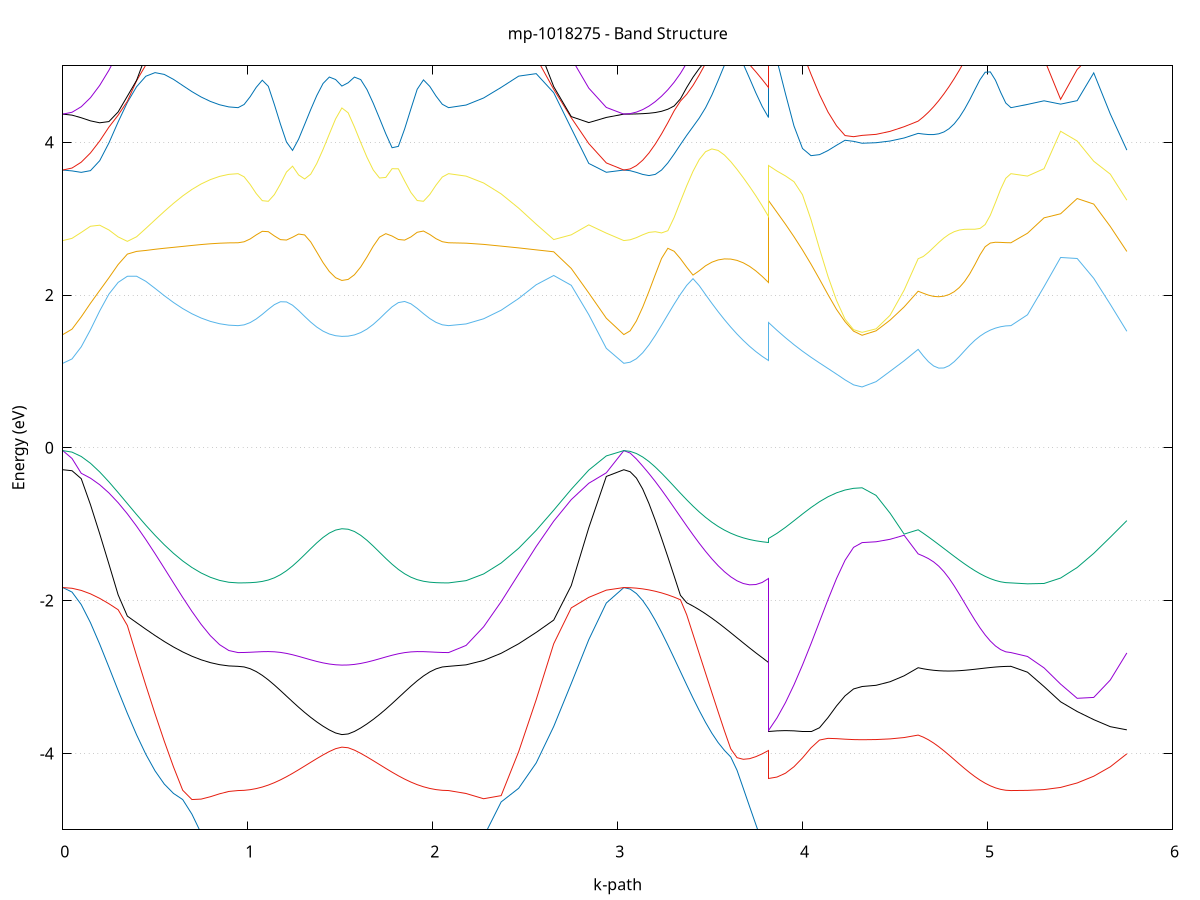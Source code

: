 set title 'mp-1018275 - Band Structure'
set xlabel 'k-path'
set ylabel 'Energy (eV)'
set grid y
set yrange [-5:5]
set terminal png size 800,600
set output 'mp-1018275_bands_gnuplot.png'
plot '-' using 1:2 with lines notitle, '-' using 1:2 with lines notitle, '-' using 1:2 with lines notitle, '-' using 1:2 with lines notitle, '-' using 1:2 with lines notitle, '-' using 1:2 with lines notitle, '-' using 1:2 with lines notitle, '-' using 1:2 with lines notitle, '-' using 1:2 with lines notitle, '-' using 1:2 with lines notitle, '-' using 1:2 with lines notitle, '-' using 1:2 with lines notitle, '-' using 1:2 with lines notitle, '-' using 1:2 with lines notitle, '-' using 1:2 with lines notitle, '-' using 1:2 with lines notitle, '-' using 1:2 with lines notitle, '-' using 1:2 with lines notitle, '-' using 1:2 with lines notitle, '-' using 1:2 with lines notitle, '-' using 1:2 with lines notitle, '-' using 1:2 with lines notitle, '-' using 1:2 with lines notitle, '-' using 1:2 with lines notitle, '-' using 1:2 with lines notitle, '-' using 1:2 with lines notitle, '-' using 1:2 with lines notitle, '-' using 1:2 with lines notitle, '-' using 1:2 with lines notitle, '-' using 1:2 with lines notitle, '-' using 1:2 with lines notitle, '-' using 1:2 with lines notitle
0.000000 -14.817721
0.049873 -14.817621
0.099747 -14.817121
0.149620 -14.816421
0.199493 -14.815421
0.249367 -14.814221
0.299240 -14.812921
0.349114 -14.811521
0.398987 -14.810121
0.448860 -14.808821
0.498734 -14.807521
0.548607 -14.806421
0.598480 -14.805521
0.648354 -14.804821
0.698227 -14.804321
0.748101 -14.803921
0.797974 -14.803821
0.847847 -14.803721
0.897721 -14.803721
0.947594 -14.803721
0.947594 -14.803721
0.980333 -14.803621
1.013073 -14.803221
1.045812 -14.802521
1.078551 -14.801521
1.111291 -14.800421
1.144030 -14.798921
1.176770 -14.797321
1.209509 -14.795621
1.242248 -14.793721
1.274988 -14.791821
1.307727 -14.789921
1.340466 -14.788521
1.373206 -14.787721
1.373206 -14.787721
1.407143 -14.787321
1.441079 -14.787021
1.475016 -14.786821
1.508953 -14.786721
1.542890 -14.786821
1.576826 -14.786921
1.610763 -14.787121
1.644700 -14.787521
1.678637 -14.788121
1.712574 -14.789221
1.746510 -14.791121
1.780447 -14.793121
1.814384 -14.795021
1.848321 -14.796921
1.882257 -14.798621
1.916194 -14.800121
1.950131 -14.801421
1.984068 -14.802421
2.018005 -14.803121
2.051941 -14.803621
2.085878 -14.803721
2.085878 -14.803721
2.180638 -14.803721
2.275397 -14.803921
2.370156 -14.804621
2.464916 -14.806021
2.559675 -14.808121
2.654434 -14.810721
2.749194 -14.813321
2.843953 -14.815621
2.938713 -14.817221
3.033472 -14.817721
3.033472 -14.817721
3.067470 -14.817721
3.101468 -14.817521
3.135465 -14.817221
3.169463 -14.816821
3.203461 -14.816321
3.237458 -14.815721
3.271456 -14.815021
3.305454 -14.814221
3.339452 -14.813321
3.373449 -14.812421
3.407447 -14.811321
3.441445 -14.810221
3.475443 -14.809021
3.509440 -14.807821
3.543438 -14.806521
3.577436 -14.805121
3.611434 -14.803821
3.645431 -14.802421
3.679429 -14.801121
3.713427 -14.799821
3.747425 -14.798721
3.781422 -14.797821
3.815420 -14.797321
3.815420 -14.793421
3.861434 -14.793121
3.907448 -14.793621
3.953462 -14.794721
3.999476 -14.796121
4.045490 -14.797721
4.091504 -14.799321
4.137518 -14.800821
4.183532 -14.802121
4.229546 -14.803121
4.275560 -14.803721
4.321574 -14.804021
4.321574 -14.804021
4.397366 -14.803421
4.473159 -14.802121
4.548951 -14.800621
4.624743 -14.800021
4.624743 -14.800021
4.652615 -14.799321
4.680488 -14.798621
4.708361 -14.798021
4.736233 -14.797321
4.764106 -14.796821
4.791978 -14.796321
4.819851 -14.795921
4.847724 -14.795621
4.875596 -14.795521
4.903469 -14.795921
4.931341 -14.796921
4.959214 -14.798321
4.987087 -14.799821
5.014959 -14.801221
5.042832 -14.802321
5.070704 -14.803121
5.098577 -14.803521
5.126450 -14.803721
5.126450 -14.803721
5.215989 -14.803121
5.305529 -14.801321
5.395069 -14.799021
5.484608 -14.796921
5.574148 -14.795721
5.663688 -14.795921
5.753228 -14.797321
e
0.000000 -14.692721
0.049873 -14.693621
0.099747 -14.696221
0.149620 -14.700321
0.199493 -14.705921
0.249367 -14.712521
0.299240 -14.720021
0.349114 -14.728021
0.398987 -14.736321
0.448860 -14.744521
0.498734 -14.752521
0.548607 -14.760121
0.598480 -14.767121
0.648354 -14.773421
0.698227 -14.778921
0.748101 -14.783421
0.797974 -14.787021
0.847847 -14.789521
0.897721 -14.791121
0.947594 -14.791621
0.947594 -14.791621
0.980333 -14.791521
1.013073 -14.791421
1.045812 -14.791221
1.078551 -14.790921
1.111291 -14.790621
1.144030 -14.790221
1.176770 -14.789821
1.209509 -14.789321
1.242248 -14.788821
1.274988 -14.788321
1.307727 -14.787721
1.340466 -14.786821
1.373206 -14.785321
1.373206 -14.785321
1.407143 -14.783821
1.441079 -14.782521
1.475016 -14.781621
1.508953 -14.781221
1.542890 -14.781321
1.576826 -14.782021
1.610763 -14.783121
1.644700 -14.784621
1.678637 -14.786221
1.712574 -14.787421
1.746510 -14.788121
1.780447 -14.788721
1.814384 -14.789221
1.848321 -14.789621
1.882257 -14.790121
1.916194 -14.790521
1.950131 -14.790921
1.984068 -14.791221
2.018005 -14.791421
2.051941 -14.791521
2.085878 -14.791621
2.085878 -14.791621
2.180638 -14.789721
2.275397 -14.784221
2.370156 -14.775121
2.464916 -14.763021
2.559675 -14.748521
2.654434 -14.732921
2.749194 -14.717721
2.843953 -14.704721
2.938713 -14.695821
3.033472 -14.692721
3.033472 -14.692721
3.067470 -14.693021
3.101468 -14.693821
3.135465 -14.695321
3.169463 -14.697221
3.203461 -14.699721
3.237458 -14.702621
3.271456 -14.705921
3.305454 -14.709621
3.339452 -14.713621
3.373449 -14.717921
3.407447 -14.722321
3.441445 -14.726921
3.475443 -14.731621
3.509440 -14.736321
3.543438 -14.741021
3.577436 -14.745621
3.611434 -14.750121
3.645431 -14.754421
3.679429 -14.758521
3.713427 -14.762221
3.747425 -14.765421
3.781422 -14.768121
3.815420 -14.770121
3.815420 -14.779221
3.861434 -14.777921
3.907448 -14.775921
3.953462 -14.773421
3.999476 -14.770621
4.045490 -14.767921
4.091504 -14.765421
4.137518 -14.763221
4.183532 -14.761421
4.229546 -14.760121
4.275560 -14.759321
4.321574 -14.759021
4.321574 -14.759021
4.397366 -14.760021
4.473159 -14.761421
4.548951 -14.761321
4.624743 -14.758521
4.624743 -14.758521
4.652615 -14.762121
4.680488 -14.765721
4.708361 -14.769421
4.736233 -14.773021
4.764106 -14.776521
4.791978 -14.779921
4.819851 -14.783021
4.847724 -14.785921
4.875596 -14.788421
4.903469 -14.790321
4.931341 -14.791321
4.959214 -14.791721
4.987087 -14.791821
5.014959 -14.791821
5.042832 -14.791721
5.070704 -14.791621
5.098577 -14.791621
5.126450 -14.791621
5.126450 -14.791621
5.215989 -14.791021
5.305529 -14.789221
5.395069 -14.786521
5.484608 -14.782921
5.574148 -14.778521
5.663688 -14.773821
5.753228 -14.769221
e
0.000000 -14.692721
0.049873 -14.692621
0.099747 -14.692321
0.149620 -14.691921
0.199493 -14.691421
0.249367 -14.690721
0.299240 -14.691521
0.349114 -14.695321
0.398987 -14.699221
0.448860 -14.703021
0.498734 -14.706621
0.548607 -14.710021
0.598480 -14.713121
0.648354 -14.715721
0.698227 -14.717921
0.748101 -14.719721
0.797974 -14.721021
0.847847 -14.722021
0.897721 -14.722521
0.947594 -14.722721
0.947594 -14.722721
0.980333 -14.722821
1.013073 -14.722921
1.045812 -14.723121
1.078551 -14.723421
1.111291 -14.723721
1.144030 -14.724221
1.176770 -14.724921
1.209509 -14.725621
1.242248 -14.726521
1.274988 -14.727521
1.307727 -14.728621
1.340466 -14.729821
1.373206 -14.730921
1.373206 -14.730921
1.407143 -14.732021
1.441079 -14.732921
1.475016 -14.733621
1.508953 -14.733821
1.542890 -14.733721
1.576826 -14.733321
1.610763 -14.732521
1.644700 -14.731421
1.678637 -14.730321
1.712574 -14.729121
1.746510 -14.727921
1.780447 -14.726821
1.814384 -14.725921
1.848321 -14.725021
1.882257 -14.724421
1.916194 -14.723821
1.950131 -14.723421
1.984068 -14.723121
2.018005 -14.722921
2.051941 -14.722821
2.085878 -14.722721
2.085878 -14.722721
2.180638 -14.722121
2.275397 -14.720021
2.370156 -14.716421
2.464916 -14.711321
2.559675 -14.704821
2.654434 -14.697621
2.749194 -14.690421
2.843953 -14.691521
2.938713 -14.692421
3.033472 -14.692721
3.033472 -14.692721
3.067470 -14.692621
3.101468 -14.692521
3.135465 -14.692221
3.169463 -14.691921
3.203461 -14.691521
3.237458 -14.691121
3.271456 -14.690621
3.305454 -14.690021
3.339452 -14.689521
3.373449 -14.690321
3.407447 -14.692421
3.441445 -14.694621
3.475443 -14.696821
3.509440 -14.699021
3.543438 -14.701221
3.577436 -14.703521
3.611434 -14.705721
3.645431 -14.708121
3.679429 -14.710421
3.713427 -14.712821
3.747425 -14.715321
3.781422 -14.717821
3.815420 -14.720421
3.815420 -14.737021
3.861434 -14.738121
3.907448 -14.739221
3.953462 -14.740421
3.999476 -14.741521
4.045490 -14.742721
4.091504 -14.743721
4.137518 -14.744721
4.183532 -14.745421
4.229546 -14.746021
4.275560 -14.746421
4.321574 -14.746521
4.321574 -14.746521
4.397366 -14.744521
4.473159 -14.739921
4.548951 -14.734221
4.624743 -14.727821
4.624743 -14.727821
4.652615 -14.727421
4.680488 -14.727021
4.708361 -14.726521
4.736233 -14.725921
4.764106 -14.725421
4.791978 -14.725021
4.819851 -14.724521
4.847724 -14.724121
4.875596 -14.723821
4.903469 -14.723521
4.931341 -14.723321
4.959214 -14.723121
4.987087 -14.723021
5.014959 -14.722921
5.042832 -14.722821
5.070704 -14.722821
5.098577 -14.722721
5.126450 -14.722721
5.126450 -14.722721
5.215989 -14.723021
5.305529 -14.723821
5.395069 -14.725421
5.484608 -14.728121
5.574148 -14.731721
5.663688 -14.735721
5.753228 -14.739621
e
0.000000 -14.678221
0.049873 -14.678621
0.099747 -14.679921
0.149620 -14.681921
0.199493 -14.684621
0.249367 -14.687921
0.299240 -14.690121
0.349114 -14.689421
0.398987 -14.688721
0.448860 -14.688021
0.498734 -14.687521
0.548607 -14.687021
0.598480 -14.686621
0.648354 -14.686221
0.698227 -14.685921
0.748101 -14.685721
0.797974 -14.685621
0.847847 -14.685521
0.897721 -14.685421
0.947594 -14.685421
0.947594 -14.685421
0.980333 -14.685421
1.013073 -14.685421
1.045812 -14.685521
1.078551 -14.685521
1.111291 -14.685521
1.144030 -14.685521
1.176770 -14.685421
1.209509 -14.685321
1.242248 -14.685021
1.274988 -14.684821
1.307727 -14.684421
1.340466 -14.684021
1.373206 -14.683621
1.373206 -14.683621
1.407143 -14.683221
1.441079 -14.682821
1.475016 -14.682521
1.508953 -14.682421
1.542890 -14.682521
1.576826 -14.682721
1.610763 -14.683021
1.644700 -14.683421
1.678637 -14.683921
1.712574 -14.684321
1.746510 -14.684721
1.780447 -14.685021
1.814384 -14.685221
1.848321 -14.685421
1.882257 -14.685521
1.916194 -14.685521
1.950131 -14.685521
1.984068 -14.685521
2.018005 -14.685421
2.051941 -14.685421
2.085878 -14.685421
2.085878 -14.685421
2.180638 -14.685521
2.275397 -14.685721
2.370156 -14.686121
2.464916 -14.686821
2.559675 -14.687821
2.654434 -14.689021
2.749194 -14.690321
2.843953 -14.684121
2.938713 -14.679721
3.033472 -14.678221
3.033472 -14.678221
3.067470 -14.678321
3.101468 -14.678721
3.135465 -14.679421
3.169463 -14.680421
3.203461 -14.681621
3.237458 -14.683021
3.271456 -14.684721
3.305454 -14.686421
3.339452 -14.688321
3.373449 -14.689021
3.407447 -14.688521
3.441445 -14.688021
3.475443 -14.687721
3.509440 -14.687321
3.543438 -14.687121
3.577436 -14.687021
3.611434 -14.686921
3.645431 -14.686921
3.679429 -14.687021
3.713427 -14.687221
3.747425 -14.687521
3.781422 -14.687721
3.815420 -14.688121
3.815420 -14.676321
3.861434 -14.678721
3.907448 -14.681121
3.953462 -14.683321
3.999476 -14.685221
4.045490 -14.686821
4.091504 -14.688121
4.137518 -14.689121
4.183532 -14.689821
4.229546 -14.690321
4.275560 -14.690621
4.321574 -14.690621
4.321574 -14.690621
4.397366 -14.690621
4.473159 -14.690421
4.548951 -14.690121
4.624743 -14.689721
4.624743 -14.689721
4.652615 -14.689521
4.680488 -14.689321
4.708361 -14.689021
4.736233 -14.688721
4.764106 -14.688421
4.791978 -14.688121
4.819851 -14.687721
4.847724 -14.687421
4.875596 -14.687121
4.903469 -14.686821
4.931341 -14.686521
4.959214 -14.686221
4.987087 -14.686021
5.014959 -14.685821
5.042832 -14.685621
5.070704 -14.685521
5.098577 -14.685421
5.126450 -14.685421
5.126450 -14.685421
5.215989 -14.685321
5.305529 -14.684821
5.395069 -14.683821
5.484608 -14.682321
5.574148 -14.681521
5.663688 -14.683021
5.753228 -14.685721
e
0.000000 -14.678221
0.049873 -14.677921
0.099747 -14.677021
0.149620 -14.675521
0.199493 -14.673621
0.249367 -14.671221
0.299240 -14.668321
0.349114 -14.665221
0.398987 -14.661821
0.448860 -14.658221
0.498734 -14.654721
0.548607 -14.651121
0.598480 -14.647721
0.648354 -14.644621
0.698227 -14.642721
0.748101 -14.643921
0.797974 -14.644821
0.847847 -14.645521
0.897721 -14.646021
0.947594 -14.646121
0.947594 -14.646121
0.980333 -14.646321
1.013073 -14.646621
1.045812 -14.647221
1.078551 -14.648021
1.111291 -14.649021
1.144030 -14.650121
1.176770 -14.651321
1.209509 -14.652721
1.242248 -14.654121
1.274988 -14.655521
1.307727 -14.656921
1.340466 -14.658321
1.373206 -14.659521
1.373206 -14.659521
1.407143 -14.660721
1.441079 -14.661521
1.475016 -14.662221
1.508953 -14.662421
1.542890 -14.662321
1.576826 -14.661921
1.610763 -14.661121
1.644700 -14.660121
1.678637 -14.658821
1.712574 -14.657521
1.746510 -14.656021
1.780447 -14.654621
1.814384 -14.653121
1.848321 -14.651721
1.882257 -14.650421
1.916194 -14.649221
1.950131 -14.648121
1.984068 -14.647321
2.018005 -14.646721
2.051941 -14.646321
2.085878 -14.646121
2.085878 -14.646121
2.180638 -14.645621
2.275397 -14.644121
2.370156 -14.643721
2.464916 -14.649821
2.559675 -14.656521
2.654434 -14.663221
2.749194 -14.669221
2.843953 -14.674021
2.938713 -14.677121
3.033472 -14.678221
3.033472 -14.678221
3.067470 -14.678121
3.101468 -14.677821
3.135465 -14.677421
3.169463 -14.676921
3.203461 -14.676121
3.237458 -14.675221
3.271456 -14.674221
3.305454 -14.673021
3.339452 -14.671721
3.373449 -14.670321
3.407447 -14.668721
3.441445 -14.667021
3.475443 -14.665221
3.509440 -14.663321
3.543438 -14.661421
3.577436 -14.659321
3.611434 -14.657221
3.645431 -14.655121
3.679429 -14.653021
3.713427 -14.650821
3.747425 -14.648721
3.781422 -14.646721
3.815420 -14.644821
3.815420 -14.671421
3.861434 -14.668721
3.907448 -14.665821
3.953462 -14.662821
3.999476 -14.659821
4.045490 -14.656821
4.091504 -14.654121
4.137518 -14.651621
4.183532 -14.649521
4.229546 -14.647821
4.275560 -14.646721
4.321574 -14.646321
4.321574 -14.646321
4.397366 -14.646021
4.473159 -14.645221
4.548951 -14.643821
4.624743 -14.644221
4.624743 -14.644221
4.652615 -14.643221
4.680488 -14.643021
4.708361 -14.643421
4.736233 -14.643921
4.764106 -14.644221
4.791978 -14.644521
4.819851 -14.644821
4.847724 -14.645121
4.875596 -14.645321
4.903469 -14.645521
4.931341 -14.645721
4.959214 -14.645821
4.987087 -14.645921
5.014959 -14.646021
5.042832 -14.646121
5.070704 -14.646121
5.098577 -14.646121
5.126450 -14.646121
5.126450 -14.646121
5.215989 -14.647521
5.305529 -14.651021
5.395069 -14.655821
5.484608 -14.660521
5.574148 -14.663221
5.663688 -14.662121
5.753228 -14.658321
e
0.000000 -14.626021
0.049873 -14.626121
0.099747 -14.626521
0.149620 -14.627121
0.199493 -14.627921
0.249367 -14.629021
0.299240 -14.630221
0.349114 -14.631621
0.398987 -14.633221
0.448860 -14.634821
0.498734 -14.636521
0.548607 -14.638221
0.598480 -14.639821
0.648354 -14.641321
0.698227 -14.641821
0.748101 -14.639421
0.797974 -14.637421
0.847847 -14.636021
0.897721 -14.635121
0.947594 -14.634821
0.947594 -14.634821
0.980333 -14.634721
1.013073 -14.634521
1.045812 -14.634121
1.078551 -14.633621
1.111291 -14.632921
1.144030 -14.632221
1.176770 -14.631421
1.209509 -14.630521
1.242248 -14.629521
1.274988 -14.628521
1.307727 -14.627521
1.340466 -14.626521
1.373206 -14.625521
1.373206 -14.625521
1.407143 -14.624621
1.441079 -14.623821
1.475016 -14.623321
1.508953 -14.623121
1.542890 -14.623121
1.576826 -14.623621
1.610763 -14.624221
1.644700 -14.625121
1.678637 -14.626021
1.712574 -14.627121
1.746510 -14.628121
1.780447 -14.629221
1.814384 -14.630221
1.848321 -14.631221
1.882257 -14.632021
1.916194 -14.632821
1.950131 -14.633521
1.984068 -14.634021
2.018005 -14.634521
2.051941 -14.634721
2.085878 -14.634821
2.085878 -14.634821
2.180638 -14.635921
2.275397 -14.638921
2.370156 -14.641721
2.464916 -14.638821
2.559675 -14.635721
2.654434 -14.632621
2.749194 -14.629821
2.843953 -14.627821
2.938713 -14.626521
3.033472 -14.626021
3.033472 -14.626021
3.067470 -14.626021
3.101468 -14.626221
3.135465 -14.626421
3.169463 -14.626721
3.203461 -14.627121
3.237458 -14.627621
3.271456 -14.628221
3.305454 -14.628821
3.339452 -14.629621
3.373449 -14.630421
3.407447 -14.631221
3.441445 -14.632121
3.475443 -14.633021
3.509440 -14.634021
3.543438 -14.635021
3.577436 -14.636021
3.611434 -14.637021
3.645431 -14.637921
3.679429 -14.638921
3.713427 -14.639821
3.747425 -14.640721
3.781422 -14.641521
3.815420 -14.642321
3.815420 -14.613721
3.861434 -14.616021
3.907448 -14.618321
3.953462 -14.620721
3.999476 -14.623121
4.045490 -14.625421
4.091504 -14.627521
4.137518 -14.629521
4.183532 -14.631121
4.229546 -14.632421
4.275560 -14.633321
4.321574 -14.633621
4.321574 -14.633621
4.397366 -14.634321
4.473159 -14.636421
4.548951 -14.639721
4.624743 -14.642021
4.624743 -14.642021
4.652615 -14.642521
4.680488 -14.642321
4.708361 -14.641521
4.736233 -14.640721
4.764106 -14.639921
4.791978 -14.639221
4.819851 -14.638521
4.847724 -14.637921
4.875596 -14.637321
4.903469 -14.636821
4.931341 -14.636321
4.959214 -14.635921
4.987087 -14.635621
5.014959 -14.635321
5.042832 -14.635121
5.070704 -14.634921
5.098577 -14.634821
5.126450 -14.634821
5.126450 -14.634821
5.215989 -14.633821
5.305529 -14.631421
5.395069 -14.628121
5.484608 -14.624521
5.574148 -14.621921
5.663688 -14.622121
5.753228 -14.624721
e
0.000000 -14.626021
0.049873 -14.625821
0.099747 -14.625321
0.149620 -14.624521
0.199493 -14.623321
0.249367 -14.621821
0.299240 -14.620021
0.349114 -14.618021
0.398987 -14.615621
0.448860 -14.613121
0.498734 -14.610521
0.548607 -14.607821
0.598480 -14.605121
0.648354 -14.602621
0.698227 -14.600221
0.748101 -14.598221
0.797974 -14.596521
0.847847 -14.595321
0.897721 -14.594521
0.947594 -14.594321
0.947594 -14.594321
0.980333 -14.594321
1.013073 -14.594621
1.045812 -14.594921
1.078551 -14.595421
1.111291 -14.596021
1.144030 -14.596821
1.176770 -14.597721
1.209509 -14.598621
1.242248 -14.599621
1.274988 -14.600721
1.307727 -14.601821
1.340466 -14.602921
1.373206 -14.604021
1.373206 -14.604021
1.407143 -14.605021
1.441079 -14.605821
1.475016 -14.606321
1.508953 -14.606621
1.542890 -14.606521
1.576826 -14.606121
1.610763 -14.605421
1.644700 -14.604421
1.678637 -14.603421
1.712574 -14.602321
1.746510 -14.601121
1.780447 -14.600021
1.814384 -14.598921
1.848321 -14.597921
1.882257 -14.597021
1.916194 -14.596221
1.950131 -14.595521
1.984068 -14.595021
2.018005 -14.594621
2.051941 -14.594321
2.085878 -14.594321
2.085878 -14.594321
2.180638 -14.595221
2.275397 -14.597821
2.370156 -14.601821
2.464916 -14.606721
2.559675 -14.611821
2.654434 -14.616621
2.749194 -14.620621
2.843953 -14.623621
2.938713 -14.625421
3.033472 -14.626021
3.033472 -14.626021
3.067470 -14.626021
3.101468 -14.625821
3.135465 -14.625621
3.169463 -14.625221
3.203461 -14.624821
3.237458 -14.624221
3.271456 -14.623621
3.305454 -14.622821
3.339452 -14.622021
3.373449 -14.621021
3.407447 -14.619921
3.441445 -14.618821
3.475443 -14.617521
3.509440 -14.616221
3.543438 -14.614821
3.577436 -14.613321
3.611434 -14.611821
3.645431 -14.610321
3.679429 -14.608821
3.713427 -14.607221
3.747425 -14.605721
3.781422 -14.604221
3.815420 -14.602821
3.815420 -14.611121
3.861434 -14.609121
3.907448 -14.607121
3.953462 -14.605021
3.999476 -14.603021
4.045490 -14.601121
4.091504 -14.599421
4.137518 -14.597821
4.183532 -14.596521
4.229546 -14.595521
4.275560 -14.594921
4.321574 -14.594721
4.321574 -14.594721
4.397366 -14.595321
4.473159 -14.596921
4.548951 -14.599521
4.624743 -14.602921
4.624743 -14.602921
4.652615 -14.602121
4.680488 -14.601321
4.708361 -14.600521
4.736233 -14.599821
4.764106 -14.599121
4.791978 -14.598521
4.819851 -14.597821
4.847724 -14.597221
4.875596 -14.596721
4.903469 -14.596221
4.931341 -14.595821
4.959214 -14.595421
4.987087 -14.595021
5.014959 -14.594821
5.042832 -14.594521
5.070704 -14.594421
5.098577 -14.594321
5.126450 -14.594321
5.126450 -14.594321
5.215989 -14.595021
5.305529 -14.597121
5.395069 -14.600321
5.484608 -14.603721
5.574148 -14.606221
5.663688 -14.605821
5.753228 -14.603021
e
0.000000 -14.505921
0.049873 -14.506521
0.099747 -14.508021
0.149620 -14.509821
0.199493 -14.511621
0.249367 -14.513321
0.299240 -14.515021
0.349114 -14.516721
0.398987 -14.518321
0.448860 -14.519821
0.498734 -14.521221
0.548607 -14.522621
0.598480 -14.523821
0.648354 -14.525021
0.698227 -14.526021
0.748101 -14.526821
0.797974 -14.527521
0.847847 -14.527921
0.897721 -14.528221
0.947594 -14.528321
0.947594 -14.528321
0.980333 -14.528421
1.013073 -14.528521
1.045812 -14.528621
1.078551 -14.528921
1.111291 -14.529221
1.144030 -14.529621
1.176770 -14.530021
1.209509 -14.530521
1.242248 -14.531021
1.274988 -14.531621
1.307727 -14.532121
1.340466 -14.532621
1.373206 -14.533021
1.373206 -14.533021
1.407143 -14.533421
1.441079 -14.533721
1.475016 -14.533921
1.508953 -14.534021
1.542890 -14.534021
1.576826 -14.533821
1.610763 -14.533621
1.644700 -14.533221
1.678637 -14.532821
1.712574 -14.532321
1.746510 -14.531821
1.780447 -14.531221
1.814384 -14.530721
1.848321 -14.530221
1.882257 -14.529721
1.916194 -14.529321
1.950131 -14.528921
1.984068 -14.528721
2.018005 -14.528521
2.051941 -14.528421
2.085878 -14.528321
2.085878 -14.528321
2.180638 -14.528021
2.275397 -14.526921
2.370156 -14.525321
2.464916 -14.523121
2.559675 -14.520521
2.654434 -14.517721
2.749194 -14.514521
2.843953 -14.511221
2.938713 -14.507821
3.033472 -14.505921
3.033472 -14.505921
3.067470 -14.506121
3.101468 -14.506721
3.135465 -14.507521
3.169463 -14.508521
3.203461 -14.509621
3.237458 -14.510821
3.271456 -14.512121
3.305454 -14.513421
3.339452 -14.514821
3.373449 -14.516221
3.407447 -14.517621
3.441445 -14.519021
3.475443 -14.520521
3.509440 -14.522021
3.543438 -14.523621
3.577436 -14.525221
3.611434 -14.526721
3.645431 -14.528321
3.679429 -14.529921
3.713427 -14.531421
3.747425 -14.532921
3.781422 -14.534421
3.815420 -14.535821
3.815420 -14.527621
3.861434 -14.529521
3.907448 -14.531521
3.953462 -14.533421
3.999476 -14.535321
4.045490 -14.537221
4.091504 -14.538921
4.137518 -14.540421
4.183532 -14.541621
4.229546 -14.542621
4.275560 -14.543221
4.321574 -14.543421
4.321574 -14.543421
4.397366 -14.543121
4.473159 -14.542221
4.548951 -14.540821
4.624743 -14.538821
4.624743 -14.538821
4.652615 -14.539021
4.680488 -14.538921
4.708361 -14.538721
4.736233 -14.538221
4.764106 -14.537621
4.791978 -14.536921
4.819851 -14.536121
4.847724 -14.535121
4.875596 -14.534221
4.903469 -14.533221
4.931341 -14.532221
4.959214 -14.531321
4.987087 -14.530521
5.014959 -14.529721
5.042832 -14.529121
5.070704 -14.528721
5.098577 -14.528421
5.126450 -14.528321
5.126450 -14.528321
5.215989 -14.528121
5.305529 -14.527421
5.395069 -14.526721
5.484608 -14.527021
5.574148 -14.528921
5.663688 -14.531921
5.753228 -14.535321
e
0.000000 -14.505921
0.049873 -14.505921
0.099747 -14.506021
0.149620 -14.506221
0.199493 -14.506521
0.249367 -14.506821
0.299240 -14.507221
0.349114 -14.507621
0.398987 -14.508021
0.448860 -14.508521
0.498734 -14.509021
0.548607 -14.509421
0.598480 -14.509921
0.648354 -14.510321
0.698227 -14.510721
0.748101 -14.511121
0.797974 -14.511321
0.847847 -14.511521
0.897721 -14.511721
0.947594 -14.511721
0.947594 -14.511721
0.980333 -14.511721
1.013073 -14.511821
1.045812 -14.511821
1.078551 -14.511921
1.111291 -14.512021
1.144030 -14.512021
1.176770 -14.512121
1.209509 -14.512121
1.242248 -14.512121
1.274988 -14.512121
1.307727 -14.512121
1.340466 -14.512021
1.373206 -14.512021
1.373206 -14.512021
1.407143 -14.511921
1.441079 -14.511921
1.475016 -14.511821
1.508953 -14.511821
1.542890 -14.511821
1.576826 -14.511821
1.610763 -14.511921
1.644700 -14.511921
1.678637 -14.512021
1.712574 -14.512021
1.746510 -14.512121
1.780447 -14.512121
1.814384 -14.512121
1.848321 -14.512121
1.882257 -14.512021
1.916194 -14.512021
1.950131 -14.511921
1.984068 -14.511821
2.018005 -14.511821
2.051941 -14.511721
2.085878 -14.511721
2.085878 -14.511721
2.180638 -14.511621
2.275397 -14.511121
2.370156 -14.510521
2.464916 -14.509621
2.559675 -14.508721
2.654434 -14.507821
2.749194 -14.507121
2.843953 -14.506421
2.938713 -14.506021
3.033472 -14.505921
3.033472 -14.505921
3.067470 -14.505921
3.101468 -14.506021
3.135465 -14.506021
3.169463 -14.506121
3.203461 -14.506221
3.237458 -14.506421
3.271456 -14.506521
3.305454 -14.506721
3.339452 -14.506921
3.373449 -14.507121
3.407447 -14.507221
3.441445 -14.507421
3.475443 -14.507521
3.509440 -14.507621
3.543438 -14.507721
3.577436 -14.507821
3.611434 -14.507821
3.645431 -14.507821
3.679429 -14.507821
3.713427 -14.507821
3.747425 -14.507721
3.781422 -14.507721
3.815420 -14.507621
3.815420 -14.517321
3.861434 -14.515921
3.907448 -14.514521
3.953462 -14.513121
3.999476 -14.511821
4.045490 -14.510521
4.091504 -14.509421
4.137518 -14.508521
4.183532 -14.507821
4.229546 -14.507221
4.275560 -14.506921
4.321574 -14.506721
4.321574 -14.506721
4.397366 -14.506721
4.473159 -14.506621
4.548951 -14.506521
4.624743 -14.506321
4.624743 -14.506321
4.652615 -14.506521
4.680488 -14.506821
4.708361 -14.507121
4.736233 -14.507521
4.764106 -14.507921
4.791978 -14.508321
4.819851 -14.508721
4.847724 -14.509121
4.875596 -14.509521
4.903469 -14.509921
4.931341 -14.510321
4.959214 -14.510621
4.987087 -14.510921
5.014959 -14.511221
5.042832 -14.511421
5.070704 -14.511621
5.098577 -14.511721
5.126450 -14.511721
5.126450 -14.511721
5.215989 -14.512121
5.305529 -14.513121
5.395069 -14.514321
5.484608 -14.515021
5.574148 -14.514421
5.663688 -14.512921
5.753228 -14.511121
e
0.000000 -14.493821
0.049873 -14.492821
0.099747 -14.490121
0.149620 -14.486421
0.199493 -14.482021
0.249367 -14.477121
0.299240 -14.471921
0.349114 -14.466421
0.398987 -14.460821
0.448860 -14.455321
0.498734 -14.449921
0.548607 -14.444721
0.598480 -14.440021
0.648354 -14.435721
0.698227 -14.431921
0.748101 -14.428721
0.797974 -14.426221
0.847847 -14.424421
0.897721 -14.423321
0.947594 -14.422921
0.947594 -14.422921
0.980333 -14.422921
1.013073 -14.423021
1.045812 -14.423121
1.078551 -14.423221
1.111291 -14.423421
1.144030 -14.423621
1.176770 -14.423821
1.209509 -14.424021
1.242248 -14.424221
1.274988 -14.424521
1.307727 -14.424721
1.340466 -14.424921
1.373206 -14.425121
1.373206 -14.425121
1.407143 -14.425221
1.441079 -14.425321
1.475016 -14.425421
1.508953 -14.425421
1.542890 -14.425421
1.576826 -14.425421
1.610763 -14.425321
1.644700 -14.425121
1.678637 -14.425021
1.712574 -14.424821
1.746510 -14.424521
1.780447 -14.424321
1.814384 -14.424121
1.848321 -14.423821
1.882257 -14.423621
1.916194 -14.423421
1.950131 -14.423221
1.984068 -14.423121
2.018005 -14.423021
2.051941 -14.422921
2.085878 -14.422921
2.085878 -14.422921
2.180638 -14.424221
2.275397 -14.428221
2.370156 -14.434521
2.464916 -14.442821
2.559675 -14.452521
2.654434 -14.463021
2.749194 -14.473521
2.843953 -14.482921
2.938713 -14.490421
3.033472 -14.493821
3.033472 -14.493821
3.067470 -14.493521
3.101468 -14.492721
3.135465 -14.491321
3.169463 -14.489621
3.203461 -14.487621
3.237458 -14.485421
3.271456 -14.482921
3.305454 -14.480221
3.339452 -14.477321
3.373449 -14.474321
3.407447 -14.471221
3.441445 -14.468121
3.475443 -14.464921
3.509440 -14.461621
3.543438 -14.458421
3.577436 -14.455221
3.611434 -14.452121
3.645431 -14.449021
3.679429 -14.446121
3.713427 -14.443321
3.747425 -14.440621
3.781422 -14.438121
3.815420 -14.435821
3.815420 -14.420221
3.861434 -14.420521
3.907448 -14.420821
3.953462 -14.421221
3.999476 -14.421721
4.045490 -14.422121
4.091504 -14.422521
4.137518 -14.422921
4.183532 -14.423121
4.229546 -14.423421
4.275560 -14.423521
4.321574 -14.423521
4.321574 -14.423521
4.397366 -14.424321
4.473159 -14.426721
4.548951 -14.430621
4.624743 -14.435821
4.624743 -14.435821
4.652615 -14.434521
4.680488 -14.433321
4.708361 -14.432121
4.736233 -14.431021
4.764106 -14.430021
4.791978 -14.429021
4.819851 -14.428021
4.847724 -14.427221
4.875596 -14.426421
4.903469 -14.425721
4.931341 -14.425021
4.959214 -14.424521
4.987087 -14.424021
5.014959 -14.423621
5.042832 -14.423321
5.070704 -14.423121
5.098577 -14.422921
5.126450 -14.422921
5.126450 -14.422921
5.215989 -14.423021
5.305529 -14.423321
5.395069 -14.423621
5.484608 -14.423821
5.574148 -14.423821
5.663688 -14.423621
5.753228 -14.423321
e
0.000000 -13.155421
0.049873 -13.148421
0.099747 -13.127321
0.149620 -13.092621
0.199493 -13.044621
0.249367 -12.984021
0.299240 -12.911821
0.349114 -12.828821
0.398987 -12.736321
0.448860 -12.635721
0.498734 -12.528721
0.548607 -12.417521
0.598480 -12.304721
0.648354 -12.193321
0.698227 -12.087021
0.748101 -11.990321
0.797974 -11.907721
0.847847 -11.844221
0.897721 -11.804121
0.947594 -11.790421
0.947594 -11.790421
0.980333 -11.790121
1.013073 -11.789221
1.045812 -11.787821
1.078551 -11.785821
1.111291 -11.783421
1.144030 -11.780621
1.176770 -11.777521
1.209509 -11.774221
1.242248 -11.770821
1.274988 -11.767421
1.307727 -11.764021
1.340466 -11.760921
1.373206 -11.758121
1.373206 -11.758121
1.407143 -11.755721
1.441079 -11.753921
1.475016 -11.752721
1.508953 -11.752121
1.542890 -11.752321
1.576826 -11.753221
1.610763 -11.754821
1.644700 -11.757021
1.678637 -11.759621
1.712574 -11.762721
1.746510 -11.766121
1.780447 -11.769721
1.814384 -11.773221
1.848321 -11.776721
1.882257 -11.780021
1.916194 -11.783021
1.950131 -11.785521
1.984068 -11.787621
2.018005 -11.789121
2.051941 -11.790021
2.085878 -11.790421
2.085878 -11.790421
2.180638 -11.839121
2.275397 -11.972521
2.370156 -12.160721
2.464916 -12.372421
2.559675 -12.582921
2.654434 -12.774321
2.749194 -12.934621
2.843953 -13.055221
2.938713 -13.130021
3.033472 -13.155421
3.033472 -13.155421
3.067470 -13.152521
3.101468 -13.143621
3.135465 -13.128821
3.169463 -13.108421
3.203461 -13.082321
3.237458 -13.050921
3.271456 -13.014321
3.305454 -12.972921
3.339452 -12.926921
3.373449 -12.876721
3.407447 -12.822721
3.441445 -12.765321
3.475443 -12.705121
3.509440 -12.642421
3.543438 -12.577821
3.577436 -12.512121
3.611434 -12.445621
3.645431 -12.379121
3.679429 -12.313321
3.713427 -12.248621
3.747425 -12.185821
3.781422 -12.125521
3.815420 -12.068121
3.815420 -11.571621
3.861434 -11.579121
3.907448 -11.594321
3.953462 -11.614821
3.999476 -11.638221
4.045490 -11.662521
4.091504 -11.686021
4.137518 -11.707221
4.183532 -11.724821
4.229546 -11.738121
4.275560 -11.746321
4.321574 -11.749021
4.321574 -11.749021
4.397366 -11.773121
4.473159 -11.841721
4.548951 -11.945921
4.624743 -12.074121
4.624743 -12.074121
4.652615 -12.038921
4.680488 -12.006221
4.708361 -11.976321
4.736233 -11.949121
4.764106 -11.924521
4.791978 -11.902421
4.819851 -11.882821
4.847724 -11.865521
4.875596 -11.850221
4.903469 -11.837021
4.931341 -11.825621
4.959214 -11.816021
4.987087 -11.808021
5.014959 -11.801621
5.042832 -11.796621
5.070704 -11.793121
5.098577 -11.791021
5.126450 -11.790421
5.126450 -11.790421
5.215989 -11.788121
5.305529 -11.781521
5.395069 -11.770621
5.484608 -11.756021
5.574148 -11.739321
5.663688 -11.723221
5.753228 -11.711721
e
0.000000 -10.451921
0.049873 -10.445521
0.099747 -10.426421
0.149620 -10.394721
0.199493 -10.350521
0.249367 -10.294221
0.299240 -10.226321
0.349114 -10.147421
0.398987 -10.058321
0.448860 -9.960221
0.498734 -9.854621
0.548607 -9.743721
0.598480 -9.630121
0.648354 -9.517421
0.698227 -9.410021
0.748101 -9.313021
0.797974 -9.231621
0.847847 -9.170621
0.897721 -9.133021
0.947594 -9.120421
0.947594 -9.120421
0.980333 -9.122021
1.013073 -9.126721
1.045812 -9.134621
1.078551 -9.145121
1.111291 -9.158221
1.144030 -9.173321
1.176770 -9.190021
1.209509 -9.207621
1.242248 -9.225721
1.274988 -9.243721
1.307727 -9.260921
1.340466 -9.276721
1.373206 -9.290721
1.373206 -9.290721
1.407143 -9.302821
1.441079 -9.312021
1.475016 -9.318021
1.508953 -9.320621
1.542890 -9.319621
1.576826 -9.315221
1.610763 -9.307421
1.644700 -9.296621
1.678637 -9.283121
1.712574 -9.267421
1.746510 -9.250121
1.780447 -9.231721
1.814384 -9.212921
1.848321 -9.194421
1.882257 -9.176821
1.916194 -9.160821
1.950131 -9.146921
1.984068 -9.135621
2.018005 -9.127221
2.051941 -9.122121
2.085878 -9.120421
2.085878 -9.120421
2.180638 -9.165821
2.275397 -9.295321
2.370156 -9.484421
2.464916 -9.698421
2.559675 -9.908221
2.654434 -10.095121
2.749194 -10.247921
2.843953 -10.360321
2.938713 -10.428921
3.033472 -10.451921
3.033472 -10.451921
3.067470 -10.452921
3.101468 -10.455821
3.135465 -10.460221
3.169463 -10.465821
3.203461 -10.472121
3.237458 -10.478321
3.271456 -10.483821
3.305454 -10.487821
3.339452 -10.489521
3.373449 -10.488221
3.407447 -10.483221
3.441445 -10.473721
3.475443 -10.459221
3.509440 -10.439021
3.543438 -10.412621
3.577436 -10.379421
3.611434 -10.339021
3.645431 -10.291121
3.679429 -10.235421
3.713427 -10.171921
3.747425 -10.100521
3.781422 -10.021421
3.815420 -9.935321
3.815420 -8.698721
3.861434 -8.732421
3.907448 -8.775621
3.953462 -8.824221
3.999476 -8.874421
4.045490 -8.923121
4.091504 -8.967721
4.137518 -9.006621
4.183532 -9.038121
4.229546 -9.061321
4.275560 -9.075521
4.321574 -9.080221
4.321574 -9.080221
4.397366 -9.160421
4.473159 -9.362421
4.548951 -9.621021
4.624743 -9.892721
4.624743 -9.892721
4.652615 -9.854921
4.680488 -9.812221
4.708361 -9.765021
4.736233 -9.713921
4.764106 -9.659521
4.791978 -9.602821
4.819851 -9.544621
4.847724 -9.486121
4.875596 -9.428221
4.903469 -9.372221
4.931341 -9.319221
4.959214 -9.270521
4.987087 -9.227021
5.014959 -9.189921
5.042832 -9.160121
5.070704 -9.138221
5.098577 -9.124821
5.126450 -9.120421
5.126450 -9.120421
5.215989 -9.118021
5.305529 -9.111121
5.395069 -9.099321
5.484608 -9.082521
5.574148 -9.061321
5.663688 -9.038121
5.753228 -9.018721
e
0.000000 -7.174321
0.049873 -7.169521
0.099747 -7.155321
0.149620 -7.132421
0.199493 -7.101721
0.249367 -7.064921
0.299240 -7.024121
0.349114 -6.982621
0.398987 -6.944321
0.448860 -6.914421
0.498734 -6.898521
0.548607 -6.902121
0.598480 -6.928021
0.648354 -6.974421
0.698227 -7.034521
0.748101 -7.097821
0.797974 -7.154121
0.847847 -7.195821
0.897721 -7.220421
0.947594 -7.228421
0.947594 -7.228421
0.980333 -7.225421
1.013073 -7.216421
1.045812 -7.201221
1.078551 -7.179921
1.111291 -7.152321
1.144030 -7.118321
1.176770 -7.078021
1.209509 -7.031421
1.242248 -6.978721
1.274988 -6.920221
1.307727 -6.856321
1.340466 -6.787521
1.373206 -6.714621
1.373206 -6.714621
1.407143 -6.635921
1.441079 -6.555821
1.475016 -6.478921
1.508953 -6.425321
1.542890 -6.448621
1.576826 -6.519621
1.610763 -6.599221
1.644700 -6.678821
1.678637 -6.756021
1.712574 -6.829121
1.746510 -6.897421
1.780447 -6.960021
1.814384 -7.016621
1.848321 -7.066621
1.882257 -7.110021
1.916194 -7.146521
1.950131 -7.176221
1.984068 -7.199221
2.018005 -7.215421
2.051941 -7.225221
2.085878 -7.228421
2.085878 -7.228421
2.180638 -7.199121
2.275397 -7.109921
2.370156 -6.991521
2.464916 -6.909821
2.559675 -6.904321
2.654434 -6.958921
2.749194 -7.036621
2.843953 -7.108421
2.938713 -7.157221
3.033472 -7.174321
3.033472 -7.174321
3.067470 -7.167221
3.101468 -7.146121
3.135465 -7.111421
3.169463 -7.063521
3.203461 -7.003521
3.237458 -6.932321
3.271456 -6.851021
3.305454 -6.761221
3.339452 -6.664321
3.373449 -6.562521
3.407447 -6.457821
3.441445 -6.353121
3.475443 -6.251621
3.509440 -6.157421
3.543438 -6.075421
3.577436 -6.010921
3.611434 -5.969221
3.645431 -5.954021
3.679429 -5.966221
3.713427 -6.003421
3.747425 -6.060921
3.781422 -6.132621
3.815420 -6.213221
3.815420 -7.182221
3.861434 -7.135921
3.907448 -7.092521
3.953462 -7.055821
3.999476 -7.027621
4.045490 -7.008121
4.091504 -6.996321
4.137518 -6.990221
4.183532 -6.988021
4.229546 -6.987721
4.275560 -6.988121
4.321574 -6.988321
4.321574 -6.988321
4.397366 -6.888921
4.473159 -6.648021
4.548951 -6.391421
4.624743 -6.121021
4.624743 -6.121021
4.652615 -6.151021
4.680488 -6.226621
4.708361 -6.326221
4.736233 -6.431721
4.764106 -6.535821
4.791978 -6.635121
4.819851 -6.728221
4.847724 -6.814321
4.875596 -6.892821
4.903469 -6.963421
4.931341 -7.025821
4.959214 -7.079821
4.987087 -7.125421
5.014959 -7.162721
5.042832 -7.191521
5.070704 -7.212021
5.098577 -7.224321
5.126450 -7.228421
5.126450 -7.228421
5.215989 -7.214021
5.305529 -7.172821
5.395069 -7.112121
5.484608 -7.046121
5.574148 -6.993821
5.663688 -6.970121
5.753228 -6.973721
e
0.000000 -1.829121
0.049873 -1.888421
0.099747 -2.052121
0.149620 -2.289221
0.199493 -2.569521
0.249367 -2.870821
0.299240 -3.176921
0.349114 -3.475821
0.398987 -3.757121
0.448860 -4.011221
0.498734 -4.228621
0.548607 -4.401221
0.598480 -4.524221
0.648354 -4.604721
0.698227 -4.795821
0.748101 -5.045921
0.797974 -5.258921
0.847847 -5.422421
0.897721 -5.526121
0.947594 -5.561721
0.947594 -5.561721
0.980333 -5.563321
1.013073 -5.568121
1.045812 -5.576521
1.078551 -5.589321
1.111291 -5.607121
1.144030 -5.630721
1.176770 -5.660821
1.209509 -5.697821
1.242248 -5.741921
1.274988 -5.793121
1.307727 -5.851021
1.340466 -5.915221
1.373206 -5.984721
1.373206 -5.984721
1.407143 -6.061121
1.441079 -6.139821
1.475016 -6.215821
1.508953 -6.269121
1.542890 -6.245921
1.576826 -6.175521
1.610763 -6.097121
1.644700 -6.019321
1.678637 -5.945121
1.712574 -5.876121
1.746510 -5.813521
1.780447 -5.758021
1.814384 -5.709921
1.848321 -5.669621
1.882257 -5.636721
1.916194 -5.610921
1.950131 -5.591521
1.984068 -5.577721
2.018005 -5.568521
2.051941 -5.563421
2.085878 -5.561721
2.085878 -5.561721
2.180638 -5.435621
2.275397 -5.091921
2.370156 -4.635521
2.464916 -4.456421
2.559675 -4.125021
2.654434 -3.647321
2.749194 -3.085321
2.843953 -2.511221
2.938713 -2.031921
3.033472 -1.829121
3.033472 -1.829121
3.067470 -1.849021
3.101468 -1.907221
3.135465 -1.999021
3.169463 -2.118221
3.203461 -2.258721
3.237458 -2.414521
3.271456 -2.580921
3.305454 -2.753521
3.339452 -2.929021
3.373449 -3.103921
3.407447 -3.275321
3.441445 -3.440121
3.475443 -3.594821
3.509440 -3.735721
3.543438 -3.858821
3.577436 -3.960721
3.611434 -4.047021
3.645431 -4.220821
3.679429 -4.457721
3.713427 -4.696321
3.747425 -4.932121
3.781422 -5.163721
3.815420 -5.389921
3.815420 -6.217321
3.861434 -6.301021
3.907448 -6.378221
3.953462 -6.449221
3.999476 -6.513921
4.045490 -6.571721
4.091504 -6.622021
4.137518 -6.664021
4.183532 -6.697321
4.229546 -6.721421
4.275560 -6.736021
4.321574 -6.740921
4.321574 -6.740921
4.397366 -6.689521
4.473159 -6.522621
4.548951 -6.196421
4.624743 -5.779321
4.624743 -5.779321
4.652615 -5.847321
4.680488 -5.866021
4.708361 -5.856421
4.736233 -5.835621
4.764106 -5.810621
4.791978 -5.783921
4.819851 -5.756821
4.847724 -5.729821
4.875596 -5.703421
4.903469 -5.677821
4.931341 -5.653721
4.959214 -5.631421
4.987087 -5.611421
5.014959 -5.594221
5.042832 -5.580321
5.070704 -5.570121
5.098577 -5.563821
5.126450 -5.561721
5.126450 -5.561721
5.215989 -5.546221
5.305529 -5.514721
5.395069 -5.513021
5.484608 -5.599121
5.574148 -5.789921
5.663688 -6.044421
5.753228 -6.306721
e
0.000000 -1.829121
0.049873 -1.838621
0.099747 -1.866621
0.149620 -1.911421
0.199493 -1.970521
0.249367 -2.040921
0.299240 -2.119521
0.349114 -2.326121
0.398987 -2.721921
0.448860 -3.108221
0.498734 -3.481721
0.548607 -3.839221
0.598480 -4.176621
0.648354 -4.482421
0.698227 -4.604221
0.748101 -4.598521
0.797974 -4.567421
0.847847 -4.529021
0.897721 -4.498221
0.947594 -4.486521
0.947594 -4.486521
0.980333 -4.483721
1.013073 -4.475121
1.045812 -4.460721
1.078551 -4.440621
1.111291 -4.414721
1.144030 -4.383221
1.176770 -4.346721
1.209509 -4.305821
1.242248 -4.261421
1.274988 -4.214321
1.307727 -4.165821
1.340466 -4.116821
1.373206 -4.068421
1.373206 -4.068421
1.407143 -4.020221
1.441079 -3.975621
1.475016 -3.938521
1.508953 -3.918221
1.542890 -3.926221
1.576826 -3.957321
1.610763 -3.999121
1.644700 -4.046021
1.678637 -4.095421
1.712574 -4.146121
1.746510 -4.196721
1.780447 -4.246121
1.814384 -4.293221
1.848321 -4.336721
1.882257 -4.375621
1.916194 -4.409321
1.950131 -4.437121
1.984068 -4.458821
2.018005 -4.474221
2.051941 -4.483421
2.085878 -4.486521
2.085878 -4.486521
2.180638 -4.525321
2.275397 -4.593721
2.370156 -4.553021
2.464916 -3.976921
2.559675 -3.296721
2.654434 -2.564521
2.749194 -2.095321
2.843953 -1.957621
2.938713 -1.863021
3.033472 -1.829121
3.033472 -1.829121
3.067470 -1.831021
3.101468 -1.836821
3.135465 -1.846421
3.169463 -1.860021
3.203461 -1.877521
3.237458 -1.899021
3.271456 -1.924721
3.305454 -1.954621
3.339452 -1.989021
3.373449 -2.185621
3.407447 -2.441021
3.441445 -2.696321
3.475443 -2.951121
3.509440 -3.204821
3.543438 -3.456621
3.577436 -3.705221
3.611434 -3.940221
3.645431 -4.055921
3.679429 -4.077321
3.713427 -4.069221
3.747425 -4.042721
3.781422 -4.006221
3.815420 -3.966621
3.815420 -4.325821
3.861434 -4.309821
3.907448 -4.259521
3.953462 -4.174621
3.999476 -4.059521
4.045490 -3.927321
4.091504 -3.825321
4.137518 -3.803121
4.183532 -3.807121
4.229546 -3.814121
4.275560 -3.819321
4.321574 -3.821221
4.321574 -3.821221
4.397366 -3.818821
4.473159 -3.810321
4.548951 -3.792621
4.624743 -3.760421
4.624743 -3.760421
4.652615 -3.787221
4.680488 -3.822021
4.708361 -3.864221
4.736233 -3.912721
4.764106 -3.966021
4.791978 -4.022721
4.819851 -4.081221
4.847724 -4.139921
4.875596 -4.197421
4.903469 -4.252321
4.931341 -4.303521
4.959214 -4.349821
4.987087 -4.390321
5.014959 -4.424421
5.042832 -4.451321
5.070704 -4.470821
5.098577 -4.482621
5.126450 -4.486521
5.126450 -4.486521
5.215989 -4.484121
5.305529 -4.473921
5.395069 -4.445621
5.484608 -4.387221
5.574148 -4.298821
5.663688 -4.175621
5.753228 -4.005421
e
0.000000 -0.286821
0.049873 -0.299721
0.099747 -0.403921
0.149620 -0.744121
0.199493 -1.124321
0.249367 -1.521621
0.299240 -1.924421
0.349114 -2.203221
0.398987 -2.289021
0.448860 -2.374321
0.498734 -2.457021
0.548607 -2.535221
0.598480 -2.607221
0.648354 -2.671821
0.698227 -2.728021
0.748101 -2.774921
0.797974 -2.812021
0.847847 -2.838821
0.897721 -2.855021
0.947594 -2.860421
0.947594 -2.860421
0.980333 -2.868321
1.013073 -2.891421
1.045812 -2.928821
1.078551 -2.978521
1.111291 -3.038121
1.144030 -3.105121
1.176770 -3.176621
1.209509 -3.250321
1.242248 -3.323921
1.274988 -3.395621
1.307727 -3.464121
1.340466 -3.528421
1.373206 -3.587821
1.373206 -3.587821
1.407143 -3.643821
1.441079 -3.693121
1.475016 -3.732821
1.508953 -3.754121
1.542890 -3.745721
1.576826 -3.712921
1.610763 -3.667321
1.644700 -3.614221
1.678637 -3.555121
1.712574 -3.490521
1.746510 -3.421121
1.780447 -3.347821
1.814384 -3.271921
1.848321 -3.195421
1.882257 -3.120521
1.916194 -3.049921
1.950131 -2.986721
1.984068 -2.933721
2.018005 -2.893721
2.051941 -2.868921
2.085878 -2.860521
2.085878 -2.860521
2.180638 -2.840921
2.275397 -2.783121
2.370156 -2.689621
2.464916 -2.564821
2.559675 -2.416221
2.654434 -2.254621
2.749194 -1.803421
2.843953 -1.046421
2.938713 -0.374621
3.033472 -0.286821
3.033472 -0.286821
3.067470 -0.312821
3.101468 -0.395921
3.135465 -0.539621
3.169463 -0.730321
3.203461 -0.949221
3.237458 -1.184221
3.271456 -1.428421
3.305454 -1.678121
3.339452 -1.931021
3.373449 -2.028021
3.407447 -2.071721
3.441445 -2.120121
3.475443 -2.173021
3.509440 -2.230121
3.543438 -2.290821
3.577436 -2.354521
3.611434 -2.420221
3.645431 -2.487021
3.679429 -2.553821
3.713427 -2.619921
3.747425 -2.684321
3.781422 -2.746221
3.815420 -2.804921
3.815420 -3.717221
3.861434 -3.705221
3.907448 -3.701721
3.953462 -3.705021
3.999476 -3.711321
4.045490 -3.711321
4.091504 -3.664321
4.137518 -3.531121
4.183532 -3.378621
4.229546 -3.246421
4.275560 -3.156521
4.321574 -3.124621
4.321574 -3.124621
4.397366 -3.108821
4.473159 -3.061721
4.548951 -2.984421
4.624743 -2.878721
4.624743 -2.878721
4.652615 -2.892621
4.680488 -2.903721
4.708361 -2.912121
4.736233 -2.917921
4.764106 -2.921121
4.791978 -2.921921
4.819851 -2.920621
4.847724 -2.917321
4.875596 -2.912321
4.903469 -2.906021
4.931341 -2.898721
4.959214 -2.891021
4.987087 -2.883221
5.014959 -2.875921
5.042832 -2.869521
5.070704 -2.864621
5.098577 -2.861521
5.126450 -2.860521
5.126450 -2.860421
5.215989 -2.937221
5.305529 -3.125321
5.395069 -3.324621
5.484608 -3.451921
5.574148 -3.558221
5.663688 -3.650321
5.753228 -3.691921
e
0.000000 -0.036421
0.049873 -0.139621
0.099747 -0.333321
0.149620 -0.397221
0.199493 -0.482921
0.249367 -0.590521
0.299240 -0.718321
0.349114 -0.864321
0.398987 -1.026021
0.448860 -1.200621
0.498734 -1.384821
0.548607 -1.575221
0.598480 -1.767821
0.648354 -1.958221
0.698227 -2.141421
0.748101 -2.311021
0.797974 -2.459321
0.847847 -2.576921
0.897721 -2.653521
0.947594 -2.680221
0.947594 -2.680221
0.980333 -2.679121
1.013073 -2.676121
1.045812 -2.672121
1.078551 -2.668521
1.111291 -2.667321
1.144030 -2.670121
1.176770 -2.678021
1.209509 -2.691121
1.242248 -2.708721
1.274988 -2.729721
1.307727 -2.752321
1.340466 -2.775021
1.373206 -2.796221
1.373206 -2.796221
1.407143 -2.815221
1.441079 -2.830121
1.475016 -2.840021
1.508953 -2.844221
1.542890 -2.842721
1.576826 -2.835321
1.610763 -2.822721
1.644700 -2.805421
1.678637 -2.784621
1.712574 -2.761521
1.746510 -2.737821
1.780447 -2.715321
1.814384 -2.695821
1.848321 -2.680821
1.882257 -2.671421
1.916194 -2.667521
1.950131 -2.668221
1.984068 -2.671621
2.018005 -2.675821
2.051941 -2.679021
2.085878 -2.680221
2.085878 -2.680221
2.180638 -2.586621
2.275397 -2.342621
2.370156 -2.014221
2.464916 -1.652221
2.559675 -1.291721
2.654434 -0.959621
2.749194 -0.678021
2.843953 -0.464021
2.938713 -0.327021
3.033472 -0.036421
3.033472 -0.036421
3.067470 -0.068421
3.101468 -0.146221
3.135465 -0.239321
3.169463 -0.337121
3.203461 -0.440921
3.237458 -0.551221
3.271456 -0.666621
3.305454 -0.785021
3.339452 -0.904321
3.373449 -1.022721
3.407447 -1.138421
3.441445 -1.249821
3.475443 -1.355421
3.509440 -1.453621
3.543438 -1.543021
3.577436 -1.621821
3.611434 -1.688421
3.645431 -1.740621
3.679429 -1.776421
3.713427 -1.793421
3.747425 -1.789521
3.781422 -1.762621
3.815420 -1.711721
3.815420 -3.699921
3.861434 -3.536221
3.907448 -3.335221
3.953462 -3.102121
3.999476 -2.842921
4.045490 -2.564721
4.091504 -2.275521
4.137518 -1.985821
4.183532 -1.710621
4.229546 -1.472121
4.275560 -1.303121
4.321574 -1.240721
4.321574 -1.240721
4.397366 -1.229821
4.473159 -1.197321
4.548951 -1.144421
4.624743 -1.388121
4.624743 -1.388121
4.652615 -1.417021
4.680488 -1.450321
4.708361 -1.493021
4.736233 -1.549221
4.764106 -1.621021
4.791978 -1.708121
4.819851 -1.808021
4.847724 -1.916821
4.875596 -2.030121
4.903469 -2.143821
4.931341 -2.253821
4.959214 -2.356721
4.987087 -2.449421
5.014959 -2.529121
5.042832 -2.593721
5.070704 -2.641321
5.098577 -2.670421
5.126450 -2.680221
5.126450 -2.680221
5.215989 -2.731221
5.305529 -2.880721
5.395069 -3.093521
5.484608 -3.279021
5.574148 -3.267521
5.663688 -3.039221
5.753228 -2.684921
e
0.000000 -0.036421
0.049873 -0.056221
0.099747 -0.113321
0.149620 -0.202221
0.199493 -0.315521
0.249367 -0.445521
0.299240 -0.585521
0.349114 -0.729621
0.398987 -0.873321
0.448860 -1.012821
0.498734 -1.145321
0.548607 -1.268621
0.598480 -1.380821
0.648354 -1.480621
0.698227 -1.566721
0.748101 -1.638421
0.797974 -1.694821
0.847847 -1.735421
0.897721 -1.760021
0.947594 -1.768221
0.947594 -1.768221
0.980333 -1.767621
1.013073 -1.765321
1.045812 -1.759821
1.078551 -1.748921
1.111291 -1.730221
1.144030 -1.701421
1.176770 -1.661121
1.209509 -1.609121
1.242248 -1.546521
1.274988 -1.475321
1.307727 -1.398621
1.340466 -1.320221
1.373206 -1.244321
1.373206 -1.244321
1.407143 -1.173521
1.441079 -1.115921
1.475016 -1.076621
1.508953 -1.059321
1.542890 -1.065721
1.576826 -1.095321
1.610763 -1.145121
1.644700 -1.210621
1.678637 -1.286321
1.712574 -1.367021
1.746510 -1.447721
1.780447 -1.523821
1.814384 -1.591821
1.848321 -1.648921
1.882257 -1.693621
1.916194 -1.725721
1.950131 -1.746721
1.984068 -1.758921
2.018005 -1.765021
2.051941 -1.767621
2.085878 -1.768221
2.085878 -1.768221
2.180638 -1.738621
2.275397 -1.650921
2.370156 -1.507921
2.464916 -1.314921
2.559675 -1.080121
2.654434 -0.816121
2.749194 -0.542921
2.843953 -0.291221
2.938713 -0.106021
3.033472 -0.036421
3.033472 -0.036421
3.067470 -0.046121
3.101468 -0.074421
3.135465 -0.119921
3.169463 -0.179821
3.203461 -0.251421
3.237458 -0.331521
3.271456 -0.417221
3.305454 -0.505521
3.339452 -0.593921
3.373449 -0.680421
3.407447 -0.762821
3.441445 -0.839921
3.475443 -0.910421
3.509440 -0.973621
3.543438 -1.029221
3.577436 -1.077221
3.611434 -1.117721
3.645431 -1.151421
3.679429 -1.178721
3.713427 -1.200421
3.747425 -1.217121
3.781422 -1.229521
3.815420 -1.238221
3.815420 -1.185421
3.861434 -1.119721
3.907448 -1.040921
3.953462 -0.954521
3.999476 -0.866321
4.045490 -0.781821
4.091504 -0.705421
4.137518 -0.640521
4.183532 -0.589021
4.229546 -0.552221
4.275560 -0.530321
4.321574 -0.523021
4.321574 -0.523021
4.397366 -0.623121
4.473159 -0.856421
4.548951 -1.129621
4.624743 -1.072821
4.624743 -1.072821
4.652615 -1.118521
4.680488 -1.166321
4.708361 -1.215821
4.736233 -1.266521
4.764106 -1.317821
4.791978 -1.369421
4.819851 -1.420521
4.847724 -1.470621
4.875596 -1.519021
4.903469 -1.565121
4.931341 -1.608221
4.959214 -1.647521
4.987087 -1.682421
5.014959 -1.712221
5.042832 -1.736221
5.070704 -1.753821
5.098577 -1.764621
5.126450 -1.768221
5.126450 -1.768221
5.215989 -1.780321
5.305529 -1.775621
5.395069 -1.704621
5.484608 -1.566721
5.574148 -1.381721
5.663688 -1.170121
5.753228 -0.952921
e
0.000000 1.106379
0.049873 1.163779
0.099747 1.321879
0.149620 1.545579
0.199493 1.791879
0.249367 2.012379
0.299240 2.165579
0.349114 2.245779
0.398987 2.246279
0.448860 2.179979
0.498734 2.087379
0.548607 1.991879
0.598480 1.902579
0.648354 1.823079
0.698227 1.754979
0.748101 1.698979
0.797974 1.655379
0.847847 1.624379
0.897721 1.605779
0.947594 1.599579
0.947594 1.599579
0.980333 1.609679
1.013073 1.639479
1.045812 1.686679
1.078551 1.747079
1.111291 1.813579
1.144030 1.874479
1.176770 1.912279
1.209509 1.909979
1.242248 1.866779
1.274988 1.797879
1.307727 1.720479
1.340466 1.645879
1.373206 1.580879
1.373206 1.580879
1.407143 1.527579
1.441079 1.489979
1.475016 1.467679
1.508953 1.458879
1.542890 1.462079
1.576826 1.477979
1.610763 1.508379
1.644700 1.554479
1.678637 1.615879
1.712574 1.689679
1.746510 1.769879
1.780447 1.845979
1.814384 1.901079
1.848321 1.915879
1.882257 1.885479
1.916194 1.825579
1.950131 1.756579
1.984068 1.692679
2.018005 1.642379
2.051941 1.610479
2.085878 1.599579
2.085878 1.599579
2.180638 1.621879
2.275397 1.689279
2.370156 1.801379
2.464916 1.955079
2.559675 2.134979
2.654434 2.255979
2.749194 2.127479
2.843953 1.742979
2.938713 1.302479
3.033472 1.106379
3.033472 1.106379
3.067470 1.120679
3.101468 1.166379
3.135465 1.244079
3.169463 1.348279
3.203461 1.471179
3.237458 1.605379
3.271456 1.743979
3.305454 1.880779
3.339452 2.010279
3.373449 2.127079
3.407447 2.214279
3.441445 2.121979
3.475443 2.005479
3.509440 1.891579
3.543438 1.782179
3.577436 1.678279
3.611434 1.580579
3.645431 1.489479
3.679429 1.405479
3.713427 1.328779
3.747425 1.259579
3.781422 1.197679
3.815420 1.143179
3.815420 1.640179
3.861434 1.538479
3.907448 1.441479
3.953462 1.350179
3.999476 1.264979
4.045490 1.185679
4.091504 1.110879
4.137518 1.038379
4.183532 0.964779
4.229546 0.889579
4.275560 0.824379
4.321574 0.796979
4.321574 0.796979
4.397366 0.866279
4.473159 1.001879
4.548951 1.139479
4.624743 1.289079
4.624743 1.289079
4.652615 1.202779
4.680488 1.126979
4.708361 1.071679
4.736233 1.043579
4.764106 1.045279
4.791978 1.075079
4.819851 1.127879
4.847724 1.195779
4.875596 1.269979
4.903469 1.342379
4.931341 1.407379
4.959214 1.462079
4.987087 1.506379
5.014959 1.541079
5.042832 1.567079
5.070704 1.585179
5.098577 1.595979
5.126450 1.599579
5.126450 1.599579
5.215989 1.741779
5.305529 2.110279
5.395069 2.491879
5.484608 2.478479
5.574148 2.219079
5.663688 1.878479
5.753228 1.525279
e
0.000000 1.482279
0.049873 1.553579
0.099747 1.714579
0.149620 1.892179
0.199493 2.059579
0.249367 2.225979
0.299240 2.399379
0.349114 2.535979
0.398987 2.571479
0.448860 2.583779
0.498734 2.599079
0.548607 2.612379
0.598480 2.624479
0.648354 2.636679
0.698227 2.649179
0.748101 2.660979
0.797974 2.671079
0.847847 2.678579
0.897721 2.682979
0.947594 2.684479
0.947594 2.684479
0.980333 2.697279
1.013073 2.734079
1.045812 2.787179
1.078551 2.834279
1.111291 2.829579
1.144030 2.773779
1.176770 2.725379
1.209509 2.720079
1.242248 2.756779
1.274988 2.798679
1.307727 2.786679
1.340466 2.695479
1.373206 2.563279
1.373206 2.563279
1.407143 2.424779
1.441079 2.307979
1.475016 2.226979
1.508953 2.190979
1.542890 2.204479
1.576826 2.265779
1.610763 2.367579
1.644700 2.498279
1.678637 2.639679
1.712574 2.758179
1.746510 2.803479
1.780447 2.772579
1.814384 2.727479
1.848321 2.719279
1.882257 2.760679
1.916194 2.821579
1.950131 2.837979
1.984068 2.793279
2.018005 2.737579
2.051941 2.698279
2.085878 2.684479
2.085878 2.684479
2.180638 2.679079
2.275397 2.663179
2.370156 2.640479
2.464916 2.617279
2.559675 2.591579
2.654434 2.566279
2.749194 2.348079
2.843953 2.026779
2.938713 1.696779
3.033472 1.482279
3.033472 1.482279
3.067470 1.531179
3.101468 1.660879
3.135465 1.840979
3.169463 2.048179
3.203461 2.266979
3.237458 2.479179
3.271456 2.611879
3.305454 2.573079
3.339452 2.476179
3.373449 2.364479
3.407447 2.261279
3.441445 2.318779
3.475443 2.383279
3.509440 2.430179
3.543438 2.459779
3.577436 2.473079
3.611434 2.470879
3.645431 2.453679
3.679429 2.421779
3.713427 2.375479
3.747425 2.315779
3.781422 2.244379
3.815420 2.163879
3.815420 3.231979
3.861434 3.082979
3.907448 2.927279
3.953462 2.763579
3.999476 2.589979
4.045490 2.404479
4.091504 2.207279
4.137518 2.004579
4.183532 1.811279
4.229546 1.650979
4.275560 1.527279
4.321574 1.473379
4.321574 1.473379
4.397366 1.531679
4.473159 1.671879
4.548951 1.844479
4.624743 2.049879
4.624743 2.049879
4.652615 2.023679
4.680488 1.998779
4.708361 1.982579
4.736233 1.977779
4.764106 1.985379
4.791978 2.006679
4.819851 2.043779
4.847724 2.099379
4.875596 2.176479
4.903469 2.276579
4.931341 2.397079
4.959214 2.526379
4.987087 2.632579
5.014959 2.680979
5.042832 2.691079
5.070704 2.689279
5.098577 2.685879
5.126450 2.684479
5.126450 2.684479
5.215989 2.809079
5.305529 3.010779
5.395069 3.064079
5.484608 3.263679
5.574148 3.190779
5.663688 2.897579
5.753228 2.570579
e
0.000000 2.712979
0.049873 2.742279
0.099747 2.819579
0.149620 2.900479
0.199493 2.914279
0.249367 2.851979
0.299240 2.761079
0.349114 2.702879
0.398987 2.762879
0.448860 2.871779
0.498734 2.983779
0.548607 3.094379
0.598480 3.200079
0.648354 3.297279
0.698227 3.382579
0.748101 3.454179
0.797974 3.511179
0.847847 3.553479
0.897721 3.579879
0.947594 3.588979
0.947594 3.588979
0.980333 3.547979
1.013073 3.447679
1.045812 3.328679
1.078551 3.235479
1.111291 3.227179
1.144030 3.315079
1.176770 3.453779
1.209509 3.610479
1.242248 3.686979
1.274988 3.572279
1.307727 3.519579
1.340466 3.582179
1.373206 3.721779
1.373206 3.721779
1.407143 3.906279
1.441079 4.107579
1.475016 4.305979
1.508953 4.449079
1.542890 4.385579
1.576826 4.200479
1.610763 3.997579
1.644700 3.803079
1.678637 3.636779
1.712574 3.532179
1.746510 3.539779
1.780447 3.653979
1.814384 3.652579
1.848321 3.493379
1.882257 3.342479
1.916194 3.237279
1.950131 3.227579
1.984068 3.316279
2.018005 3.439079
2.051941 3.545179
2.085878 3.588979
2.085878 3.588979
2.180638 3.556779
2.275397 3.466779
2.370156 3.324179
2.464916 3.137479
2.559675 2.927679
2.654434 2.726279
2.749194 2.788279
2.843953 2.918679
2.938713 2.810579
3.033472 2.712979
3.033472 2.712979
3.067470 2.723279
3.101468 2.751479
3.135465 2.788779
3.169463 2.820279
3.203461 2.829179
3.237458 2.813079
3.271456 2.842379
3.305454 3.015379
3.339452 3.224979
3.373449 3.430579
3.407447 3.619279
3.441445 3.774979
3.475443 3.876679
3.509440 3.912979
3.543438 3.892879
3.577436 3.832779
3.611434 3.746879
3.645431 3.645579
3.679429 3.535679
3.713427 3.420179
3.747425 3.298979
3.781422 3.168479
3.815420 3.024179
3.815420 3.698779
3.861434 3.623379
3.907448 3.559579
3.953462 3.483579
3.999476 3.312979
4.045490 2.986479
4.091504 2.605879
4.137518 2.242879
4.183532 1.928479
4.229546 1.683679
4.275560 1.547179
4.321574 1.511779
4.321574 1.511779
4.397366 1.557879
4.473159 1.735479
4.548951 2.064079
4.624743 2.475379
4.624743 2.475379
4.652615 2.505079
4.680488 2.559679
4.708361 2.623679
4.736233 2.688079
4.764106 2.746579
4.791978 2.794579
4.819851 2.829479
4.847724 2.850879
4.875596 2.860379
4.903469 2.861979
4.931341 2.861579
4.959214 2.871879
4.987087 2.922779
5.014959 3.044579
5.042832 3.211379
5.070704 3.384779
5.098577 3.528479
5.126450 3.588979
5.126450 3.588979
5.215989 3.557279
5.305529 3.654079
5.395069 4.143979
5.484608 4.016379
5.574148 3.751479
5.663688 3.582479
5.753228 3.241779
e
0.000000 3.636379
0.049873 3.625179
0.099747 3.605979
0.149620 3.628479
0.199493 3.758379
0.249367 3.990779
0.299240 4.266079
0.349114 4.521379
0.398987 4.727279
0.448860 4.864179
0.498734 4.911579
0.548607 4.888279
0.598480 4.823479
0.648354 4.742779
0.698227 4.662879
0.748101 4.592479
0.797974 4.534779
0.847847 4.490979
0.897721 4.462879
0.947594 4.453079
0.947594 4.453079
0.980333 4.494479
1.013073 4.596379
1.045812 4.718779
1.078551 4.812279
1.111291 4.732479
1.144030 4.493479
1.176770 4.237679
1.209509 4.003079
1.242248 3.893579
1.274988 4.041379
1.307727 4.233579
1.340466 4.427979
1.373206 4.611179
1.373206 4.611179
1.407143 4.769279
1.441079 4.853679
1.475016 4.821379
1.508953 4.735679
1.542890 4.778879
1.576826 4.853079
1.610763 4.820679
1.644700 4.689479
1.678637 4.510579
1.712574 4.312279
1.746510 4.110379
1.780447 3.928479
1.814384 3.946079
1.848321 4.174279
1.882257 4.436979
1.916194 4.693879
1.950131 4.816679
1.984068 4.731779
2.018005 4.605079
2.051941 4.497379
2.085878 4.453079
2.085878 4.453079
2.180638 4.487379
2.275397 4.579879
2.370156 4.718279
2.464916 4.865779
2.559675 4.898379
2.654434 4.648379
2.749194 4.182279
2.843953 3.722579
2.938713 3.607179
3.033472 3.636379
3.033472 3.636379
3.067470 3.627979
3.101468 3.605679
3.135465 3.579079
3.169463 3.564079
3.203461 3.579479
3.237458 3.636379
3.271456 3.729779
3.305454 3.845779
3.339452 3.969879
3.373449 4.090679
3.407447 4.203979
3.441445 4.318179
3.475443 4.451979
3.509440 4.617979
3.543438 4.809479
3.577436 5.008979
3.611434 5.169179
3.645431 5.158179
3.679429 5.023079
3.713427 4.836379
3.747425 4.645579
3.781422 4.469479
3.815420 4.319279
3.815420 5.457279
3.861434 5.073579
3.907448 4.634179
3.953462 4.213279
3.999476 3.918479
4.045490 3.824579
4.091504 3.837979
4.137518 3.892279
4.183532 3.960979
4.229546 4.026179
4.275560 4.012079
4.321574 3.987179
4.321574 3.987179
4.397366 3.994179
4.473159 4.016379
4.548951 4.056179
4.624743 4.116279
4.624743 4.116279
4.652615 4.107479
4.680488 4.101179
4.708361 4.100979
4.736233 4.110779
4.764106 4.134979
4.791978 4.177679
4.819851 4.241479
4.847724 4.326979
4.875596 4.432979
4.903469 4.555679
4.931341 4.688679
4.959214 4.819179
4.987087 4.916779
5.014959 4.921279
5.042832 4.812379
5.070704 4.654779
5.098577 4.513579
5.126450 4.453079
5.126450 4.453079
5.215989 4.495479
5.305529 4.542879
5.395069 4.499179
5.484608 4.544779
5.574148 4.908379
5.663688 4.370479
5.753228 3.897179
e
0.000000 3.636379
0.049873 3.662779
0.099747 3.739479
0.149620 3.860279
0.199493 4.016379
0.249367 4.198279
0.299240 4.354779
0.349114 4.536779
0.398987 4.806079
0.448860 5.011479
0.498734 5.201279
0.548607 5.376779
0.598480 5.536179
0.648354 5.679579
0.698227 5.808179
0.748101 5.923179
0.797974 6.024779
0.847847 6.110779
0.897721 6.173079
0.947594 6.197079
0.947594 6.197079
0.980333 6.025179
1.013073 5.734579
1.045812 5.444579
1.078551 5.189979
1.111291 5.105279
1.144030 5.172179
1.176770 5.250679
1.209509 5.316079
1.242248 5.365179
1.274988 5.398179
1.307727 5.415079
1.340466 5.415379
1.373206 5.398779
1.373206 5.398779
1.407143 5.369679
1.441079 5.357779
1.475016 5.406479
1.508953 5.483379
1.542890 5.444479
1.576826 5.371979
1.610763 5.358879
1.644700 5.385979
1.678637 5.410079
1.712574 5.417279
1.746510 5.406279
1.780447 5.377879
1.814384 5.332179
1.848321 5.268879
1.882257 5.189979
1.916194 5.112979
1.950131 5.161879
1.984068 5.413879
2.018005 5.713079
2.051941 6.014879
2.085878 6.197079
2.085878 6.197079
2.180638 6.118279
2.275397 5.944579
2.370156 5.719679
2.464916 5.442479
2.559675 5.108079
2.654434 4.693379
2.749194 4.321079
2.843953 3.982779
2.938713 3.729779
3.033472 3.636379
3.033472 3.636379
3.067470 3.651079
3.101468 3.694579
3.135465 3.765079
3.169463 3.859979
3.203461 3.976079
3.237458 4.109679
3.271456 4.256479
3.305454 4.411479
3.339452 4.538879
3.373449 4.628079
3.407447 4.743879
3.441445 4.881579
3.475443 5.032179
3.509440 5.137079
3.543438 5.186179
3.577436 5.206579
3.611434 5.196679
3.645431 5.166179
3.679429 5.095579
3.713427 5.014779
3.747425 4.921879
3.781422 4.822379
3.815420 4.720779
3.815420 5.799979
3.861434 5.794979
3.907448 5.671179
3.953462 5.449979
3.999476 5.175879
4.045490 4.890379
4.091504 4.623679
4.137518 4.395179
4.183532 4.215279
4.229546 4.087679
4.275560 4.072979
4.321574 4.089979
4.321574 4.089979
4.397366 4.103579
4.473159 4.142979
4.548951 4.203579
4.624743 4.276879
4.624743 4.276879
4.652615 4.330879
4.680488 4.393579
4.708361 4.464979
4.736233 4.544879
4.764106 4.633179
4.791978 4.729379
4.819851 4.833379
4.847724 4.944779
4.875596 5.063179
4.903469 5.187979
4.931341 5.318879
4.959214 5.455079
4.987087 5.595579
5.014959 5.645279
5.042832 5.734179
5.070704 5.902279
5.098577 6.104579
5.126450 6.197079
5.126450 6.197079
5.215989 5.712479
5.305529 5.093679
5.395069 4.562079
5.484608 4.952879
5.574148 5.169779
5.663688 5.330779
5.753228 5.035479
e
0.000000 4.368379
0.049873 4.355179
0.099747 4.320879
0.149620 4.280279
0.199493 4.254879
0.249367 4.270779
0.299240 4.396779
0.349114 4.603379
0.398987 4.810479
0.448860 5.135479
0.498734 5.511679
0.548607 5.898779
0.598480 6.223179
0.648354 6.349679
0.698227 6.318379
0.748101 6.258279
0.797974 6.218079
0.847847 6.212479
0.897721 6.239779
0.947594 6.267079
0.947594 6.267079
0.980333 6.235079
1.013073 6.256179
1.045812 6.293179
1.078551 6.339079
1.111291 6.381879
1.144030 6.410279
1.176770 6.424279
1.209509 6.430479
1.242248 6.434279
1.274988 6.439879
1.307727 6.450879
1.340466 6.470679
1.373206 6.322879
1.373206 6.322879
1.407143 6.093079
1.441079 5.896879
1.475016 5.738079
1.508953 5.628979
1.542890 5.678679
1.576826 5.819379
1.610763 5.998479
1.644700 6.213879
1.678637 6.457479
1.712574 6.457579
1.746510 6.443079
1.780447 6.435779
1.814384 6.431679
1.848321 6.426379
1.882257 6.414379
1.916194 6.388379
1.950131 6.345879
1.984068 6.297879
2.018005 6.258379
2.051941 6.235479
2.085878 6.267079
2.085878 6.267079
2.180638 6.213879
2.275397 6.247879
2.370156 6.349179
2.464916 6.043079
2.559675 5.319679
2.654434 4.727979
2.749194 4.335979
2.843953 4.257479
2.938713 4.324879
3.033472 4.368379
3.033472 4.368379
3.067470 4.369079
3.101468 4.371079
3.135465 4.374379
3.169463 4.379879
3.203461 4.389179
3.237458 4.405479
3.271456 4.432479
3.305454 4.475179
3.339452 4.567879
3.373449 4.716979
3.407447 4.851179
3.441445 4.966779
3.475443 5.062779
3.509440 5.184179
3.543438 5.321779
3.577436 5.422279
3.611434 5.484679
3.645431 5.618279
3.679429 5.835879
3.713427 6.079779
3.747425 6.333079
3.781422 6.590179
3.815420 6.847679
3.815420 6.555779
3.861434 6.742279
3.907448 6.964979
3.953462 7.218579
3.999476 7.492579
4.045490 7.776979
4.091504 8.060879
4.137518 8.269079
4.183532 8.162679
4.229546 8.044879
4.275560 7.957179
4.321574 7.925079
4.321574 7.925079
4.397366 7.935779
4.473159 7.946279
4.548951 7.729779
4.624743 7.076079
4.624743 7.076079
4.652615 7.191879
4.680488 7.294879
4.708361 7.367479
4.736233 7.363679
4.764106 7.265379
4.791978 7.109379
4.819851 6.921079
4.847724 6.713379
4.875596 6.494379
4.903469 6.270779
4.931341 6.050279
4.959214 5.846479
4.987087 5.690779
5.014959 5.739279
5.042832 5.883579
5.070704 6.023079
5.098577 6.142479
5.126450 6.267079
5.126450 6.267079
5.215989 6.073779
5.305529 5.929779
5.395069 5.953279
5.484608 6.051579
5.574148 6.036279
5.663688 6.234679
5.753228 6.971379
e
0.000000 4.368379
0.049873 4.392779
0.099747 4.465179
0.149620 4.583479
0.199493 4.744179
0.249367 4.942679
0.299240 5.173479
0.349114 5.430079
0.398987 5.704479
0.448860 5.985779
0.498734 6.258479
0.548607 6.500679
0.598480 6.686079
0.648354 6.796079
0.698227 6.833279
0.748101 6.817379
0.797974 6.771279
0.847847 6.619579
0.897721 6.492579
0.947594 6.431679
0.947594 6.431679
0.980333 6.533179
1.013073 6.562579
1.045812 6.579179
1.078551 6.606979
1.111291 6.661879
1.144030 6.755279
1.176770 6.882779
1.209509 7.027379
1.242248 7.147879
1.274988 7.063779
1.307727 6.822279
1.340466 6.567579
1.373206 6.503379
1.373206 6.503379
1.407143 6.552979
1.441079 6.618679
1.475016 6.691179
1.508953 6.738679
1.542890 6.719079
1.576826 6.652279
1.610763 6.581379
1.644700 6.523979
1.678637 6.483979
1.712574 6.719379
1.746510 6.980579
1.780447 7.155079
1.814384 7.068779
1.848321 6.919079
1.882257 6.780779
1.916194 6.675979
1.950131 6.612979
1.984068 6.581379
2.018005 6.563779
2.051941 6.535279
2.085878 6.431679
2.085878 6.431679
2.180638 6.605279
2.275397 6.809979
2.370156 6.814179
2.464916 6.583079
2.559675 6.124379
2.654434 5.593179
2.749194 5.101179
2.843953 4.708879
2.938713 4.455879
3.033472 4.368379
3.033472 4.368379
3.067470 4.374979
3.101468 4.394779
3.135465 4.427679
3.169463 4.473479
3.203461 4.531979
3.237458 4.603279
3.271456 4.687479
3.305454 4.785779
3.339452 4.900879
3.373449 5.036879
3.407447 5.196579
3.441445 5.377979
3.475443 5.575779
3.509440 5.784679
3.543438 6.001179
3.577436 6.222679
3.611434 6.444879
3.645431 6.493779
3.679429 6.619879
3.713427 6.784579
3.747425 6.966379
3.781422 7.153379
3.815420 7.337779
3.815420 7.469479
3.861434 7.567579
3.907448 7.744579
3.953462 7.945879
3.999476 8.132279
4.045490 8.266479
4.091504 8.314579
4.137518 8.330179
4.183532 8.564979
4.229546 8.743479
4.275560 8.851379
4.321574 8.886979
4.321574 8.886979
4.397366 8.745279
4.473159 8.336079
4.548951 7.913279
4.624743 7.711779
4.624743 7.711779
4.652615 7.721979
4.680488 7.710479
4.708361 7.689179
4.736233 7.702679
4.764106 7.772779
4.791978 7.868579
4.819851 7.969379
4.847724 8.046779
4.875596 7.918079
4.903469 7.776079
4.931341 7.624379
4.959214 7.466179
4.987087 7.304179
5.014959 7.141379
5.042832 6.981079
5.070704 6.829679
5.098577 6.608779
5.126450 6.431679
5.126450 6.431679
5.215989 6.755179
5.305529 7.077479
5.395069 7.026979
5.484608 6.312179
5.574148 6.196179
5.663688 6.999379
5.753228 7.851379
e
0.000000 8.055279
0.049873 8.098279
0.099747 8.222279
0.149620 8.390379
0.199493 8.173179
0.249367 7.911979
0.299240 7.664679
0.349114 7.450479
0.398987 7.282779
0.448860 7.161179
0.498734 7.066779
0.548607 6.988179
0.598480 6.975979
0.648354 7.131079
0.698227 7.120479
0.748101 6.949279
0.797974 6.776079
0.847847 6.714479
0.897721 6.665879
0.947594 6.645779
0.947594 6.645779
0.980333 6.759079
1.013073 7.032479
1.045812 7.328779
1.078551 7.617079
1.111291 7.868679
1.144030 7.994279
1.176770 7.893479
1.209509 7.677179
1.242248 7.457079
1.274988 7.421079
1.307727 7.511079
1.340466 7.567779
1.373206 7.561379
1.373206 7.561379
1.407143 7.491779
1.441079 7.382479
1.475016 7.268979
1.508953 7.200979
1.542890 7.228379
1.576826 7.328479
1.610763 7.444679
1.644700 7.536279
1.678637 7.573179
1.712574 7.540579
1.746510 7.453379
1.780447 7.412979
1.814384 7.608579
1.848321 7.843479
1.882257 7.990379
1.916194 7.905479
1.950131 7.657279
1.984068 7.361179
2.018005 7.053979
2.051941 6.767579
2.085878 6.645779
2.085878 6.645779
2.180638 6.708979
2.275397 6.913879
2.370156 7.170379
2.464916 6.968879
2.559675 7.111979
2.654434 7.343879
2.749194 7.736279
2.843953 8.224879
2.938713 8.206579
3.033472 8.055279
3.033472 8.055279
3.067470 8.070379
3.101468 8.114879
3.135465 8.186979
3.169463 8.283679
3.203461 8.254879
3.237458 8.054179
3.271456 7.852279
3.305454 7.659279
3.339452 7.484679
3.373449 7.338079
3.407447 7.227579
3.441445 7.155679
3.475443 7.083179
3.509440 6.894379
3.543438 6.675979
3.577436 6.509879
3.611434 6.447679
3.645431 6.675279
3.679429 6.904979
3.713427 7.136579
3.747425 7.370079
3.781422 7.605479
3.815420 7.842579
3.815420 7.726679
3.861434 8.072679
3.907448 8.432379
3.953462 8.560879
3.999476 8.659379
4.045490 8.803279
4.091504 8.970779
4.137518 9.150779
4.183532 9.341679
4.229546 9.543279
4.275560 9.733279
4.321574 9.826379
4.321574 9.826379
4.397366 9.665179
4.473159 9.261279
4.548951 8.741779
4.624743 8.187979
4.624743 8.187979
4.652615 8.262979
4.680488 8.316479
4.708361 8.344179
4.736233 8.342379
4.764106 8.309579
4.791978 8.246979
4.819851 8.157879
4.847724 8.062279
4.875596 8.129879
4.903469 8.139279
4.931341 8.051579
4.959214 7.870679
4.987087 7.636679
5.014959 7.380379
5.042832 7.117879
5.070704 6.857879
5.098577 6.702979
5.126450 6.645779
5.126450 6.645779
5.215989 7.020679
5.305529 7.516779
5.395069 7.743479
5.484608 7.976079
5.574148 8.166779
5.663688 8.308279
5.753228 8.567279
e
0.000000 8.424379
0.049873 8.463579
0.099747 8.567879
0.149620 8.458379
0.199493 8.661079
0.249367 8.746579
0.299240 8.709179
0.349114 8.670879
0.398987 8.529879
0.448860 8.292979
0.498734 8.057679
0.548607 7.831479
0.598480 7.618679
0.648354 7.458779
0.698227 7.655379
0.748101 8.082079
0.797974 8.530479
0.847847 8.949879
0.897721 9.279379
0.947594 9.414079
0.947594 9.414079
0.980333 9.374779
1.013073 9.264479
1.045812 9.101179
1.078551 8.908179
1.111291 8.722179
1.144030 8.638579
1.176770 8.761579
1.209509 8.980579
1.242248 9.195279
1.274988 9.345679
1.307727 9.405079
1.340466 9.436579
1.373206 9.507279
1.373206 9.507279
1.407143 9.641379
1.441079 9.821979
1.475016 10.014079
1.508953 10.141379
1.542890 10.088179
1.576826 9.911679
1.610763 9.720079
1.644700 9.561479
1.678637 9.460679
1.712574 9.416279
1.746510 9.376279
1.780447 9.254679
1.814384 9.046679
1.848321 8.814079
1.882257 8.649079
1.916194 8.694679
1.950131 8.879279
1.984068 9.080979
2.018005 9.254079
2.051941 9.371979
2.085878 9.414079
2.085878 9.414079
2.180638 8.988179
2.275397 8.171979
2.370156 7.462379
2.464916 7.744179
2.559675 8.174379
2.654434 8.619479
2.749194 8.720479
2.843953 8.611679
2.938713 8.556079
3.033472 8.424379
3.033472 8.424379
3.067470 8.440779
3.101468 8.487479
3.135465 8.548979
3.169463 8.442979
3.203461 8.401079
3.237458 8.527579
3.271456 8.618179
3.305454 8.543779
3.339452 8.338179
3.373449 8.077579
3.407447 7.797779
3.441445 7.522379
3.475443 7.307579
3.509440 7.281779
3.543438 7.371079
3.577436 7.516779
3.611434 7.702079
3.645431 7.891879
3.679429 8.016979
3.713427 8.178579
3.747425 8.370279
3.781422 8.586479
3.815420 8.822279
3.815420 8.219179
3.861434 8.535779
3.907448 8.539379
3.953462 8.800379
3.999476 9.168579
4.045490 9.519379
4.091504 9.819379
4.137518 10.041779
4.183532 10.195279
4.229546 10.297479
4.275560 10.356979
4.321574 10.373379
4.321574 10.373379
4.397366 10.175979
4.473159 9.963479
4.548951 9.690879
4.624743 9.069379
4.624743 9.069379
4.652615 9.150279
4.680488 9.231079
4.708361 9.313679
4.736233 9.400779
4.764106 9.494979
4.791978 9.481879
4.819851 9.414879
4.847724 9.296379
4.875596 9.145479
4.903469 9.014179
4.931341 8.959279
4.959214 8.987679
4.987087 9.064379
5.014959 9.159479
5.042832 9.254979
5.070704 9.337179
5.098577 9.393779
5.126450 9.414079
5.126450 9.414079
5.215989 9.070379
5.305529 8.370979
5.395069 8.113979
5.484608 8.387579
5.574148 8.606979
5.663688 8.943479
5.753228 9.349379
e
0.000000 8.869379
0.049873 8.812879
0.099747 8.662279
0.149620 8.722779
0.199493 8.782879
0.249367 8.873979
0.299240 8.870779
0.349114 8.738679
0.398987 8.632379
0.448860 8.598379
0.498734 8.582279
0.548607 8.607679
0.598480 8.704379
0.648354 8.893979
0.698227 9.175779
0.748101 9.529279
0.797974 9.927779
0.847847 10.340079
0.897721 10.708579
0.947594 10.803679
0.947594 10.803679
0.980333 10.789979
1.013073 10.751679
1.045812 10.693779
1.078551 10.618979
1.111291 10.526379
1.144030 10.413579
1.176770 10.282979
1.209509 10.148179
1.242248 10.039879
1.274988 10.011879
1.307727 10.102079
1.340466 10.260379
1.373206 10.419879
1.373206 10.419879
1.407143 10.537879
1.441079 10.586079
1.475016 10.595879
1.508953 10.592879
1.542890 10.595079
1.576826 10.593179
1.610763 10.567479
1.644700 10.482479
1.678637 10.333179
1.712574 10.161979
1.746510 10.032079
1.780447 10.018579
1.814384 10.111779
1.848321 10.247979
1.882257 10.386179
1.916194 10.507279
1.950131 10.606679
1.984068 10.686379
2.018005 10.747979
2.051941 10.788979
2.085878 10.803679
2.085878 10.803679
2.180638 10.380279
2.275397 9.606279
2.370156 8.969579
2.464916 8.636179
2.559675 8.586879
2.654434 8.647679
2.749194 8.889379
2.843953 8.789879
2.938713 8.679779
3.033472 8.869379
3.033472 8.869379
3.067470 8.839679
3.101468 8.754879
3.135465 8.634679
3.169463 8.663379
3.203461 8.749979
3.237458 8.721879
3.271456 8.643779
3.305454 8.544479
3.339452 8.424679
3.373449 8.293279
3.407447 8.158479
3.441445 8.029979
3.475443 7.917779
3.509440 7.831579
3.543438 7.780479
3.577436 7.771579
3.611434 7.808779
3.645431 7.916279
3.679429 8.150779
3.713427 8.398579
3.747425 8.652779
3.781422 8.905779
3.815420 9.147679
3.815420 8.730279
3.861434 8.633579
3.907448 8.860579
3.953462 9.176579
3.999476 9.481479
4.045490 9.766579
4.091504 10.021379
4.137518 10.233179
4.183532 10.383679
4.229546 10.446879
4.275560 10.416279
4.321574 10.376579
4.321574 10.376579
4.397366 10.422079
4.473159 10.339179
4.548951 9.802079
4.624743 9.708279
4.624743 9.708279
4.652615 9.718879
4.680488 9.638379
4.708361 9.573279
4.736233 9.535179
4.764106 9.512479
4.791978 9.597579
4.819851 9.708579
4.847724 9.826979
4.875596 9.951679
4.903469 10.080779
4.931341 10.212479
4.959214 10.344579
4.987087 10.474179
5.014959 10.597379
5.042832 10.708479
5.070704 10.799779
5.098577 10.821179
5.126450 10.803679
5.126450 10.803679
5.215989 10.616079
5.305529 10.252079
5.395069 9.760979
5.484608 9.330479
5.574148 9.300179
5.663688 9.505879
5.753228 9.588179
e
0.000000 8.869379
0.049873 8.862779
0.099747 8.844179
0.149620 8.816479
0.199493 8.861779
0.249367 8.975879
0.299240 9.121679
0.349114 9.046879
0.398987 8.900279
0.448860 8.815879
0.498734 8.839079
0.548607 8.993479
0.598480 9.268679
0.648354 9.633279
0.698227 10.056479
0.748101 10.509779
0.797974 10.852379
0.847847 10.880879
0.897721 10.839179
0.947594 10.882979
0.947594 10.882979
0.980333 10.894979
1.013073 10.927279
1.045812 10.971479
1.078551 11.018479
1.111291 11.056079
1.144030 11.053279
1.176770 10.987879
1.209509 10.910279
1.242248 10.845879
1.274988 10.796279
1.307727 10.759679
1.340466 10.735579
1.373206 10.727479
1.373206 10.727479
1.407143 10.749279
1.441079 10.806079
1.475016 10.851979
1.508953 10.814979
1.542890 10.845279
1.576826 10.832179
1.610763 10.772879
1.644700 10.732479
1.678637 10.729579
1.712574 10.748479
1.746510 10.781479
1.780447 10.827979
1.814384 10.889879
1.848321 10.967379
1.882257 11.043079
1.916194 11.060079
1.950131 11.024979
1.984068 10.976679
2.018005 10.930179
2.051941 10.895879
2.085878 10.882979
2.085878 10.882979
2.180638 10.878879
2.275397 10.599979
2.370156 9.755379
2.464916 9.090679
2.559675 8.811779
2.654434 8.954979
2.749194 9.092879
2.843953 8.836879
2.938713 8.846579
3.033472 8.869379
3.033472 8.869379
3.067470 8.866779
3.101468 8.858579
3.135465 8.843179
3.169463 8.817779
3.203461 8.778779
3.237458 8.810979
3.271456 8.841479
3.305454 8.943379
3.339452 9.105679
3.373449 9.283479
3.407447 9.462379
3.441445 9.634179
3.475443 9.791979
3.509440 9.931579
3.543438 10.051479
3.577436 10.152579
3.611434 10.236879
3.645431 10.305779
3.679429 10.358379
3.713427 10.392079
3.747425 10.402579
3.781422 10.389979
3.815420 10.365879
3.815420 8.847579
3.861434 8.964279
3.907448 9.205479
3.953462 9.451779
3.999476 9.703479
4.045490 9.968979
4.091504 10.267679
4.137518 10.572379
4.183532 10.783979
4.229546 11.027979
4.275560 11.291779
4.321574 11.478479
4.321574 11.478279
4.397366 10.978379
4.473159 10.357779
4.548951 10.257379
4.624743 9.959879
4.624743 9.959879
4.652615 9.999979
4.680488 10.147879
4.708361 10.309779
4.736233 10.473479
4.764106 10.636479
4.791978 10.786579
4.819851 10.733879
4.847724 10.667279
4.875596 10.674479
4.903469 10.731779
4.931341 10.812979
4.959214 10.893879
4.987087 10.949179
5.014959 10.957579
5.042832 10.921379
5.070704 10.866679
5.098577 10.861079
5.126450 10.882979
5.126450 10.882979
5.215989 11.051379
5.305529 10.923279
5.395069 10.440479
5.484608 10.158379
5.574148 9.965379
5.663688 9.842279
5.753228 9.960579
e
0.000000 11.246879
0.049873 11.180779
0.099747 10.959679
0.149620 10.613579
0.199493 10.239479
0.249367 9.897979
0.299240 9.691479
0.349114 9.788279
0.398987 10.012079
0.448860 10.159279
0.498734 10.230979
0.548607 10.371279
0.598480 10.573379
0.648354 10.686079
0.698227 10.770179
0.748101 10.849479
0.797974 11.031079
0.847847 11.470179
0.897721 11.855979
0.947594 11.970779
0.947594 11.970879
0.980333 11.947479
1.013073 11.841179
1.045812 11.684379
1.078551 11.515279
1.111291 11.362779
1.144030 11.269879
1.176770 11.266079
1.209509 11.301479
1.242248 11.346079
1.274988 11.392679
1.307727 11.437179
1.340466 11.469179
1.373206 11.459179
1.373206 11.459179
1.407143 11.357679
1.441079 11.174279
1.475016 10.980879
1.508953 10.914679
1.542890 10.927679
1.576826 11.081079
1.610763 11.280079
1.644700 11.425679
1.678637 11.472779
1.712574 11.452579
1.746510 11.409579
1.780447 11.361379
1.814384 11.314079
1.848321 11.273379
1.882257 11.262479
1.916194 11.339579
1.950131 11.491279
1.984068 11.665879
2.018005 11.830879
2.051941 11.944979
2.085878 11.970779
2.085878 11.970679
2.180638 11.513479
2.275397 10.866079
2.370156 10.711779
2.464916 10.445179
2.559675 10.186279
2.654434 9.921079
2.749194 9.726479
2.843953 10.313379
2.938713 10.988979
3.033472 11.246879
3.033472 11.246779
3.067470 11.219579
3.101468 11.134679
3.135465 10.979779
3.169463 10.697979
3.203461 10.432479
3.237458 10.223279
3.271456 10.115079
3.305454 10.126779
3.339452 10.220179
3.373449 10.192779
3.407447 10.194179
3.441445 10.219579
3.475443 10.264679
3.509440 10.325979
3.543438 10.400879
3.577436 10.487579
3.611434 10.584379
3.645431 10.689979
3.679429 10.803279
3.713427 10.923179
3.747425 11.048479
3.781422 11.177779
3.815420 11.309379
3.815420 11.611579
3.861434 11.544379
3.907448 11.349379
3.953462 11.103679
3.999476 10.854079
4.045490 10.661979
4.091504 10.586379
4.137518 10.693279
4.183532 11.039079
4.229546 11.408979
4.275560 11.647179
4.321574 11.619079
4.321574 11.618879
4.397366 11.478179
4.473159 11.082879
4.548951 10.666979
4.624743 10.565779
4.624743 10.565779
4.652615 10.830779
4.680488 11.121779
4.708361 11.416379
4.736233 11.400079
4.764106 11.134679
4.791978 10.921679
4.819851 10.981679
4.847724 11.141379
4.875596 11.302879
4.903469 11.461379
4.931341 11.612779
4.959214 11.739879
4.987087 11.756779
5.014959 11.756879
5.042832 11.809179
5.070704 11.893879
5.098577 11.978979
5.126450 11.971279
5.126450 11.970779
5.215989 11.602879
5.305529 11.403279
5.395069 11.731279
5.484608 11.935579
5.574148 11.866179
5.663688 11.614279
5.753228 11.198879
e
0.000000 11.247379
0.049873 11.201679
0.099747 11.074579
0.149620 10.895779
0.199493 10.698279
0.249367 10.508279
0.299240 10.344579
0.349114 10.223279
0.398987 10.158079
0.448860 10.216679
0.498734 10.375279
0.548607 10.496579
0.598480 10.596379
0.648354 10.827979
0.698227 11.122479
0.748101 11.439479
0.797974 11.748479
0.847847 11.982879
0.897721 12.029279
0.947594 12.019979
0.947594 12.020079
0.980333 12.001079
1.013073 11.973079
1.045812 11.935179
1.078551 11.892079
1.111291 11.852579
1.144030 11.822879
1.176770 11.806579
1.209509 11.804879
1.242248 11.816679
1.274988 11.838579
1.307727 11.864379
1.340466 11.882979
1.373206 11.881079
1.373206 11.881279
1.407143 11.876879
1.441079 11.892679
1.475016 11.910579
1.508953 11.918679
1.542890 11.915579
1.576826 11.901679
1.610763 11.882579
1.644700 11.876679
1.678637 11.884879
1.712574 11.873479
1.746510 11.847979
1.780447 11.822979
1.814384 11.807079
1.848321 11.804779
1.882257 11.818079
1.916194 11.846279
1.950131 11.885979
1.984068 11.930579
2.018005 11.970679
2.051941 11.999779
2.085878 12.020179
2.085878 12.019979
2.180638 11.997779
2.275397 11.503279
2.370156 10.912779
2.464916 10.538279
2.559675 10.301579
2.654434 10.176679
2.749194 10.389879
2.843953 10.737879
2.938713 11.090279
3.033472 11.247079
3.033472 11.248779
3.067470 11.249879
3.101468 11.219679
3.135465 11.000279
3.169463 10.835879
3.203461 10.665279
3.237458 10.508079
3.271456 10.377479
3.305454 10.280979
3.339452 10.228679
3.373449 10.378979
3.407447 10.551579
3.441445 10.735979
3.475443 10.931179
3.509440 11.139779
3.543438 11.363079
3.577436 11.598479
3.611434 11.834279
3.645431 11.933379
3.679429 11.790779
3.713427 11.644279
3.747425 11.528579
3.781422 11.458179
3.815420 11.436779
3.815420 11.672179
3.861434 11.575579
3.907448 11.559279
3.953462 11.567179
3.999476 11.604379
4.045490 11.675279
4.091504 11.779279
4.137518 11.900079
4.183532 11.913279
4.229546 11.754279
4.275560 11.658079
4.321574 11.633579
4.321574 11.632679
4.397366 11.960779
4.473159 12.083879
4.548951 11.961979
4.624743 11.731279
4.624743 11.731279
4.652615 11.659879
4.680488 11.610779
4.708361 11.585979
4.736233 11.585379
4.764106 11.606979
4.791978 11.647279
4.819851 11.701379
4.847724 11.764079
4.875596 11.830179
4.903469 11.894379
4.931341 11.951379
4.959214 11.886679
4.987087 11.932879
5.014959 12.032779
5.042832 12.022979
5.070704 12.001179
5.098577 11.979679
5.126450 12.020079
5.126450 12.020079
5.215989 12.095579
5.305529 12.236979
5.395069 12.349279
5.484608 12.236479
5.574148 12.142179
5.663688 11.920279
5.753228 11.825579
e
0.000000 11.494479
0.049873 11.436479
0.099747 11.280479
0.149620 11.154179
0.199493 11.115379
0.249367 11.207379
0.299240 11.451479
0.349114 11.773479
0.398987 11.912779
0.448860 12.137979
0.498734 12.448279
0.548607 12.807979
0.598480 13.146379
0.648354 13.325479
0.698227 13.243979
0.748101 13.002879
0.797974 12.708179
0.847847 12.431979
0.897721 12.243979
0.947594 12.188979
0.947594 12.189079
0.980333 12.207479
1.013073 12.282979
1.045812 12.412679
1.078551 12.559379
1.111291 12.669779
1.144030 12.697679
1.176770 12.660479
1.209509 12.596079
1.242248 12.515779
1.274988 12.423979
1.307727 12.322879
1.340466 12.222579
1.373206 12.162679
1.373206 12.162479
1.407143 12.175879
1.441079 12.243479
1.475016 12.328979
1.508953 12.382679
1.542890 12.362779
1.576826 12.283379
1.610763 12.202279
1.644700 12.159579
1.678637 12.188179
1.712574 12.280879
1.746510 12.388479
1.780447 12.486179
1.814384 12.572679
1.848321 12.645679
1.882257 12.694779
1.916194 12.681579
1.950131 12.579779
1.984068 12.429879
2.018005 12.291579
2.051941 12.208779
2.085878 12.189779
2.085878 12.189379
2.180638 12.408179
2.275397 12.945579
2.370156 13.326379
2.464916 12.951679
2.559675 12.284079
2.654434 11.848479
2.749194 11.363679
2.843953 11.113679
2.938713 11.297779
3.033472 11.493379
3.033472 11.493179
3.067470 11.433979
3.101468 11.281879
3.135465 11.266179
3.169463 11.277179
3.203461 11.296079
3.237458 11.326879
3.271456 11.373579
3.305454 11.439979
3.339452 11.533279
3.373449 11.657979
3.407447 11.814579
3.441445 11.999379
3.475443 12.195679
3.509440 12.360979
3.543438 12.398979
3.577436 12.305979
3.611434 12.163579
3.645431 12.141179
3.679429 12.342779
3.713427 12.457379
3.747425 12.375779
3.781422 12.211079
3.815420 12.027579
3.815420 13.518979
3.861434 13.152279
3.907448 12.869079
3.953462 12.682879
3.999476 12.576079
4.045490 12.522879
4.091504 12.524679
4.137518 12.276779
4.183532 12.142079
4.229546 12.225179
4.275560 12.291779
4.321574 12.312779
4.321574 12.306979
4.397366 12.363279
4.473159 12.477479
4.548951 12.581579
4.624743 12.636979
4.624743 12.636779
4.652615 12.338279
4.680488 12.029379
4.708361 11.728279
4.736233 11.749479
4.764106 12.031679
4.791978 12.276079
4.819851 12.408279
4.847724 12.379479
4.875596 12.261679
4.903469 12.119879
4.931341 11.983579
4.959214 11.996279
4.987087 12.024579
5.014959 12.041579
5.042832 12.131679
5.070704 12.184779
5.098577 12.199679
5.126450 12.189579
5.126450 12.189079
5.215989 12.406879
5.305529 12.842179
5.395069 12.645979
5.484608 12.766379
5.574148 12.854079
5.663688 12.684779
5.753228 12.540779
e
